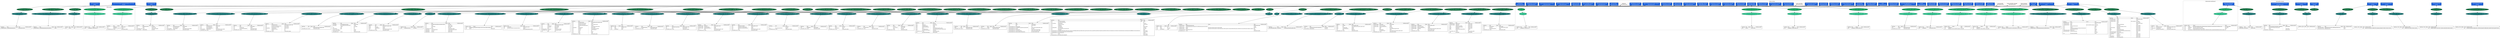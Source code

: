 digraph  {
	subgraph cluster_s1 {
		label="kube-public";style="rounded,dashed";
		n3[color="#01080a",fillcolor="#17b87e",fontcolor="white",fontname="Poppins 100 normal",label="kubeadm:bootstrap-signer-clusterinfo",penwidth="1.0",shape="oval",style="filled"];
		n7[color="#01080a",fillcolor="#17b87e",fontcolor="white",fontname="Poppins 100 normal",label="system:controller:bootstrap-signer",penwidth="1.0",shape="oval",style="filled"];
		n2[color="#01080a",fillcolor="#00994c",fontcolor="white",fontname="Poppins 100 normal",label="kubeadm:bootstrap-signer-clusterinfo",penwidth="1.0",shape="oval",style="filled"];
		n6[color="#01080a",fillcolor="#00994c",fontcolor="white",fontname="Poppins 100 normal",label="system:controller:bootstrap-signer",penwidth="1.0",shape="oval",style="filled"];
		n4[fillcolor="#DCDCDC",fontsize="10",label=<	
		<table border="0" align="left">
		  <tr>
			<td align="left" border="1" sides="b">ApiGroup</td>
			<td align="left" border="1" sides="b">Kind</td>
			<td align="left" border="1" sides="b">Names</td>
			<td align="left" border="1" sides="b">Verbs</td>
			<td align="left" border="1" sides="b">NonResourceURI</td>
		  </tr>
		  
	  <tr>
		<td align="left">core</td>
		<td align="left">configmaps</td>
		<td align="left">cluster-info</td>
		<td align="left">get</td>
		<td align="left"></td>
	  </tr>

		</table>
>,penwidth="1.0",shape="note"];
		n8[fillcolor="#DCDCDC",fontsize="10",label=<	
		<table border="0" align="left">
		  <tr>
			<td align="left" border="1" sides="b">ApiGroup</td>
			<td align="left" border="1" sides="b">Kind</td>
			<td align="left" border="1" sides="b">Names</td>
			<td align="left" border="1" sides="b">Verbs</td>
			<td align="left" border="1" sides="b">NonResourceURI</td>
		  </tr>
		  
	  <tr>
		<td align="left">core</td>
		<td align="left">configmaps</td>
		<td align="left">*</td>
		<td align="left">get,list,watch</td>
		<td align="left"></td>
	  </tr>

	  <tr>
		<td align="left">core</td>
		<td align="left">configmaps</td>
		<td align="left">cluster-info</td>
		<td align="left">update</td>
		<td align="left"></td>
	  </tr>

	  <tr>
		<td align="left">events.k8s.io,core</td>
		<td align="left">events</td>
		<td align="left">*</td>
		<td align="left">create,patch,update</td>
		<td align="left"></td>
	  </tr>

		</table>
>,penwidth="1.0",shape="note"];
		n3->n4;
		n7->n8;
		n2->n3;
		n6->n7;
		
	}
	subgraph cluster_s9 {
		label="kube-system";style="rounded,dashed";
		n175[color="#01040a",fillcolor="#1b60db",fontcolor="white",fontname="Poppins 100 normal",label="attachdetach-controller\n(ServiceAccount)",margin="0.22,0.11",penwidth="1.0",shape="box",style="filled"];
		n10[color="#01040a",fillcolor="#1b60db",fontcolor="white",fontname="Poppins 100 normal",label="bootstrap-signer\n(ServiceAccount)",margin="0.22,0.11",penwidth="1.0",shape="box",style="filled"];
		n86[color="#01040a",fillcolor="#1b60db",fontcolor="white",fontname="Poppins 100 normal",label="calico-kube-controllers\n(ServiceAccount)",margin="0.22,0.11",penwidth="1.0",shape="box",style="filled"];
		n54[color="#01040a",fillcolor="#1b60db",fontcolor="white",fontname="Poppins 100 normal",label="canal\n(ServiceAccount)",margin="0.22,0.11",penwidth="1.0",shape="box",style="filled"];
		n66[color="#01040a",fillcolor="#1b60db",fontcolor="white",fontname="Poppins 100 normal",label="certificate-controller\n(ServiceAccount)",margin="0.22,0.11",penwidth="1.0",shape="box",style="filled"];
		n23[color="#e33a1f",fillcolor="#1b60db",fontcolor="#030303",fontname="Poppins 100 normal",label="cloud-provider\n(ServiceAccount)",margin="0.22,0.11",penwidth="2.0",shape="box",style="dotted"];
		n197[color="#01040a",fillcolor="#1b60db",fontcolor="white",fontname="Poppins 100 normal",label="clusterrole-aggregation-controller\n(ServiceAccount)",margin="0.22,0.11",penwidth="1.0",shape="box",style="filled"];
		n78[color="#01040a",fillcolor="#1b60db",fontcolor="white",fontname="Poppins 100 normal",label="coredns\n(ServiceAccount)",margin="0.22,0.11",penwidth="1.0",shape="box",style="filled"];
		n58[color="#01040a",fillcolor="#1b60db",fontcolor="white",fontname="Poppins 100 normal",label="cronjob-controller\n(ServiceAccount)",margin="0.22,0.11",penwidth="1.0",shape="box",style="filled"];
		n241[color="#01040a",fillcolor="#1b60db",fontcolor="white",fontname="Poppins 100 normal",label="daemon-set-controller\n(ServiceAccount)",margin="0.22,0.11",penwidth="1.0",shape="box",style="filled"];
		n108[color="#01040a",fillcolor="#1b60db",fontcolor="white",fontname="Poppins 100 normal",label="deployment-controller\n(ServiceAccount)",margin="0.22,0.11",penwidth="1.0",shape="box",style="filled"];
		n257[color="#01040a",fillcolor="#1b60db",fontcolor="white",fontname="Poppins 100 normal",label="disruption-controller\n(ServiceAccount)",margin="0.22,0.11",penwidth="1.0",shape="box",style="filled"];
		n218[color="#01040a",fillcolor="#1b60db",fontcolor="white",fontname="Poppins 100 normal",label="endpoint-controller\n(ServiceAccount)",margin="0.22,0.11",penwidth="1.0",shape="box",style="filled"];
		n70[color="#01040a",fillcolor="#1b60db",fontcolor="white",fontname="Poppins 100 normal",label="endpointslice-controller\n(ServiceAccount)",margin="0.22,0.11",penwidth="1.0",shape="box",style="filled"];
		n222[color="#01040a",fillcolor="#1b60db",fontcolor="white",fontname="Poppins 100 normal",label="endpointslicemirroring-controller\n(ServiceAccount)",margin="0.22,0.11",penwidth="1.0",shape="box",style="filled"];
		n125[color="#01040a",fillcolor="#1b60db",fontcolor="white",fontname="Poppins 100 normal",label="ephemeral-volume-controller\n(ServiceAccount)",margin="0.22,0.11",penwidth="1.0",shape="box",style="filled"];
		n112[color="#01040a",fillcolor="#1b60db",fontcolor="white",fontname="Poppins 100 normal",label="expand-controller\n(ServiceAccount)",margin="0.22,0.11",penwidth="1.0",shape="box",style="filled"];
		n201[color="#01040a",fillcolor="#1b60db",fontcolor="white",fontname="Poppins 100 normal",label="generic-garbage-collector\n(ServiceAccount)",margin="0.22,0.11",penwidth="1.0",shape="box",style="filled"];
		n129[color="#01040a",fillcolor="#1b60db",fontcolor="white",fontname="Poppins 100 normal",label="horizontal-pod-autoscaler\n(ServiceAccount)",margin="0.22,0.11",penwidth="1.0",shape="box",style="filled"];
		n93[color="#01040a",fillcolor="#1b60db",fontcolor="white",fontname="Poppins 100 normal",label="job-controller\n(ServiceAccount)",margin="0.22,0.11",penwidth="1.0",shape="box",style="filled"];
		n27[color="#e33a1f",fillcolor="#1b60db",fontcolor="#030303",fontname="Poppins 100 normal",label="kube-controller-manager\n(ServiceAccount)",margin="0.22,0.11",penwidth="2.0",shape="box",style="dotted"];
		n233[color="#e33a1f",fillcolor="#1b60db",fontcolor="#030303",fontname="Poppins 100 normal",label="kube-dns\n(ServiceAccount)",margin="0.22,0.11",penwidth="2.0",shape="box",style="dotted"];
		n207[color="#01040a",fillcolor="#1b60db",fontcolor="white",fontname="Poppins 100 normal",label="kube-proxy\n(ServiceAccount)",margin="0.22,0.11",penwidth="1.0",shape="box",style="filled"];
		n19[color="#e33a1f",fillcolor="#1b60db",fontcolor="#030303",fontname="Poppins 100 normal",label="kube-scheduler\n(ServiceAccount)",margin="0.22,0.11",penwidth="2.0",shape="box",style="dotted"];
		n159[color="#01040a",fillcolor="#1b60db",fontcolor="white",fontname="Poppins 100 normal",label="legacy-service-account-token-cleaner\n(ServiceAccount)",margin="0.22,0.11",penwidth="1.0",shape="box",style="filled"];
		n74[color="#01040a",fillcolor="#1b60db",fontcolor="white",fontname="Poppins 100 normal",label="namespace-controller\n(ServiceAccount)",margin="0.22,0.11",penwidth="1.0",shape="box",style="filled"];
		n163[color="#01040a",fillcolor="#1b60db",fontcolor="white",fontname="Poppins 100 normal",label="node-controller\n(ServiceAccount)",margin="0.22,0.11",penwidth="1.0",shape="box",style="filled"];
		n179[color="#01040a",fillcolor="#1b60db",fontcolor="white",fontname="Poppins 100 normal",label="persistent-volume-binder\n(ServiceAccount)",margin="0.22,0.11",penwidth="1.0",shape="box",style="filled"];
		n82[color="#01040a",fillcolor="#1b60db",fontcolor="white",fontname="Poppins 100 normal",label="pod-garbage-collector\n(ServiceAccount)",margin="0.22,0.11",penwidth="1.0",shape="box",style="filled"];
		n97[color="#01040a",fillcolor="#1b60db",fontcolor="white",fontname="Poppins 100 normal",label="pv-protection-controller\n(ServiceAccount)",margin="0.22,0.11",penwidth="1.0",shape="box",style="filled"];
		n133[color="#01040a",fillcolor="#1b60db",fontcolor="white",fontname="Poppins 100 normal",label="pvc-protection-controller\n(ServiceAccount)",margin="0.22,0.11",penwidth="1.0",shape="box",style="filled"];
		n245[color="#01040a",fillcolor="#1b60db",fontcolor="white",fontname="Poppins 100 normal",label="replicaset-controller\n(ServiceAccount)",margin="0.22,0.11",penwidth="1.0",shape="box",style="filled"];
		n183[color="#01040a",fillcolor="#1b60db",fontcolor="white",fontname="Poppins 100 normal",label="replication-controller\n(ServiceAccount)",margin="0.22,0.11",penwidth="1.0",shape="box",style="filled"];
		n147[color="#01040a",fillcolor="#1b60db",fontcolor="white",fontname="Poppins 100 normal",label="resourcequota-controller\n(ServiceAccount)",margin="0.22,0.11",penwidth="1.0",shape="box",style="filled"];
		n151[color="#01040a",fillcolor="#1b60db",fontcolor="white",fontname="Poppins 100 normal",label="root-ca-cert-publisher\n(ServiceAccount)",margin="0.22,0.11",penwidth="1.0",shape="box",style="filled"];
		n155[color="#e33a1f",fillcolor="#1b60db",fontcolor="#030303",fontname="Poppins 100 normal",label="route-controller\n(ServiceAccount)",margin="0.22,0.11",penwidth="2.0",shape="box",style="dotted"];
		n249[color="#01040a",fillcolor="#1b60db",fontcolor="white",fontname="Poppins 100 normal",label="service-account-controller\n(ServiceAccount)",margin="0.22,0.11",penwidth="1.0",shape="box",style="filled"];
		n226[color="#01040a",fillcolor="#1b60db",fontcolor="white",fontname="Poppins 100 normal",label="service-controller\n(ServiceAccount)",margin="0.22,0.11",penwidth="1.0",shape="box",style="filled"];
		n140[color="#01040a",fillcolor="#1b60db",fontcolor="white",fontname="Poppins 100 normal",label="statefulset-controller\n(ServiceAccount)",margin="0.22,0.11",penwidth="1.0",shape="box",style="filled"];
		n34[color="#01040a",fillcolor="#1b60db",fontcolor="white",fontname="Poppins 100 normal",label="token-cleaner\n(ServiceAccount)",margin="0.22,0.11",penwidth="1.0",shape="box",style="filled"];
		n253[color="#01040a",fillcolor="#1b60db",fontcolor="white",fontname="Poppins 100 normal",label="ttl-after-finished-controller\n(ServiceAccount)",margin="0.22,0.11",penwidth="1.0",shape="box",style="filled"];
		n205[color="#01040a",fillcolor="#1b60db",fontcolor="white",fontname="Poppins 100 normal",label="ttl-controller\n(ServiceAccount)",margin="0.22,0.11",penwidth="1.0",shape="box",style="filled"];
		n12[color="#01080a",fillcolor="#17b87e",fontcolor="white",fontname="Poppins 100 normal",label="extension-apiserver-authentication-reader",penwidth="1.0",shape="oval",style="filled"];
		n36[color="#01080a",fillcolor="#17b87e",fontcolor="white",fontname="Poppins 100 normal",label="kube-proxy",penwidth="1.0",shape="oval",style="filled"];
		n40[color="#01080a",fillcolor="#17b87e",fontcolor="white",fontname="Poppins 100 normal",label="kubeadm:kubelet-config",penwidth="1.0",shape="oval",style="filled"];
		n44[color="#01080a",fillcolor="#17b87e",fontcolor="white",fontname="Poppins 100 normal",label="kubeadm:nodes-kubeadm-config",penwidth="1.0",shape="oval",style="filled"];
		n25[color="#01080a",fillcolor="#17b87e",fontcolor="white",fontname="Poppins 100 normal",label="system::leader-locking-kube-controller-manager",penwidth="1.0",shape="oval",style="filled"];
		n17[color="#01080a",fillcolor="#17b87e",fontcolor="white",fontname="Poppins 100 normal",label="system::leader-locking-kube-scheduler",penwidth="1.0",shape="oval",style="filled"];
		n29[color="#01080a",fillcolor="#17b87e",fontcolor="white",fontname="Poppins 100 normal",label="system:controller:bootstrap-signer",penwidth="1.0",shape="oval",style="filled"];
		n21[color="#01080a",fillcolor="#17b87e",fontcolor="white",fontname="Poppins 100 normal",label="system:controller:cloud-provider",penwidth="1.0",shape="oval",style="filled"];
		n32[color="#01080a",fillcolor="#17b87e",fontcolor="white",fontname="Poppins 100 normal",label="system:controller:token-cleaner",penwidth="1.0",shape="oval",style="filled"];
		n35[color="#01080a",fillcolor="#00994c",fontcolor="white",fontname="Poppins 100 normal",label="kube-proxy",penwidth="1.0",shape="oval",style="filled"];
		n39[color="#01080a",fillcolor="#00994c",fontcolor="white",fontname="Poppins 100 normal",label="kubeadm:kubelet-config",penwidth="1.0",shape="oval",style="filled"];
		n43[color="#01080a",fillcolor="#00994c",fontcolor="white",fontname="Poppins 100 normal",label="kubeadm:nodes-kubeadm-config",penwidth="1.0",shape="oval",style="filled"];
		n11[color="#01080a",fillcolor="#00994c",fontcolor="white",fontname="Poppins 100 normal",label="system::extension-apiserver-authentication-reader",penwidth="1.0",shape="oval",style="filled"];
		n24[color="#01080a",fillcolor="#00994c",fontcolor="white",fontname="Poppins 100 normal",label="system::leader-locking-kube-controller-manager",penwidth="1.0",shape="oval",style="filled"];
		n16[color="#01080a",fillcolor="#00994c",fontcolor="white",fontname="Poppins 100 normal",label="system::leader-locking-kube-scheduler",penwidth="1.0",shape="oval",style="filled"];
		n28[color="#01080a",fillcolor="#00994c",fontcolor="white",fontname="Poppins 100 normal",label="system:controller:bootstrap-signer",penwidth="1.0",shape="oval",style="filled"];
		n20[color="#01080a",fillcolor="#00994c",fontcolor="white",fontname="Poppins 100 normal",label="system:controller:cloud-provider",penwidth="1.0",shape="oval",style="filled"];
		n31[color="#01080a",fillcolor="#00994c",fontcolor="white",fontname="Poppins 100 normal",label="system:controller:token-cleaner",penwidth="1.0",shape="oval",style="filled"];
		n13[fillcolor="#DCDCDC",fontsize="10",label=<	
		<table border="0" align="left">
		  <tr>
			<td align="left" border="1" sides="b">ApiGroup</td>
			<td align="left" border="1" sides="b">Kind</td>
			<td align="left" border="1" sides="b">Names</td>
			<td align="left" border="1" sides="b">Verbs</td>
			<td align="left" border="1" sides="b">NonResourceURI</td>
		  </tr>
		  
	  <tr>
		<td align="left">core</td>
		<td align="left">configmaps</td>
		<td align="left">extension-apiserver-authentication</td>
		<td align="left">get,list,watch</td>
		<td align="left"></td>
	  </tr>

		</table>
>,penwidth="1.0",shape="note"];
		n37[fillcolor="#DCDCDC",fontsize="10",label=<	
		<table border="0" align="left">
		  <tr>
			<td align="left" border="1" sides="b">ApiGroup</td>
			<td align="left" border="1" sides="b">Kind</td>
			<td align="left" border="1" sides="b">Names</td>
			<td align="left" border="1" sides="b">Verbs</td>
			<td align="left" border="1" sides="b">NonResourceURI</td>
		  </tr>
		  
	  <tr>
		<td align="left">core</td>
		<td align="left">configmaps</td>
		<td align="left">kube-proxy</td>
		<td align="left">get</td>
		<td align="left"></td>
	  </tr>

		</table>
>,penwidth="1.0",shape="note"];
		n41[fillcolor="#DCDCDC",fontsize="10",label=<	
		<table border="0" align="left">
		  <tr>
			<td align="left" border="1" sides="b">ApiGroup</td>
			<td align="left" border="1" sides="b">Kind</td>
			<td align="left" border="1" sides="b">Names</td>
			<td align="left" border="1" sides="b">Verbs</td>
			<td align="left" border="1" sides="b">NonResourceURI</td>
		  </tr>
		  
	  <tr>
		<td align="left">core</td>
		<td align="left">configmaps</td>
		<td align="left">kubelet-config</td>
		<td align="left">get</td>
		<td align="left"></td>
	  </tr>

		</table>
>,penwidth="1.0",shape="note"];
		n45[fillcolor="#DCDCDC",fontsize="10",label=<	
		<table border="0" align="left">
		  <tr>
			<td align="left" border="1" sides="b">ApiGroup</td>
			<td align="left" border="1" sides="b">Kind</td>
			<td align="left" border="1" sides="b">Names</td>
			<td align="left" border="1" sides="b">Verbs</td>
			<td align="left" border="1" sides="b">NonResourceURI</td>
		  </tr>
		  
	  <tr>
		<td align="left">core</td>
		<td align="left">configmaps</td>
		<td align="left">kubeadm-config</td>
		<td align="left">get</td>
		<td align="left"></td>
	  </tr>

		</table>
>,penwidth="1.0",shape="note"];
		n26[fillcolor="#DCDCDC",fontsize="10",label=<	
		<table border="0" align="left">
		  <tr>
			<td align="left" border="1" sides="b">ApiGroup</td>
			<td align="left" border="1" sides="b">Kind</td>
			<td align="left" border="1" sides="b">Names</td>
			<td align="left" border="1" sides="b">Verbs</td>
			<td align="left" border="1" sides="b">NonResourceURI</td>
		  </tr>
		  
	  <tr>
		<td align="left">core</td>
		<td align="left">configmaps</td>
		<td align="left">*</td>
		<td align="left">watch</td>
		<td align="left"></td>
	  </tr>

	  <tr>
		<td align="left">core</td>
		<td align="left">configmaps</td>
		<td align="left">kube-controller-manager</td>
		<td align="left">get,update</td>
		<td align="left"></td>
	  </tr>

		</table>
>,penwidth="1.0",shape="note"];
		n18[fillcolor="#DCDCDC",fontsize="10",label=<	
		<table border="0" align="left">
		  <tr>
			<td align="left" border="1" sides="b">ApiGroup</td>
			<td align="left" border="1" sides="b">Kind</td>
			<td align="left" border="1" sides="b">Names</td>
			<td align="left" border="1" sides="b">Verbs</td>
			<td align="left" border="1" sides="b">NonResourceURI</td>
		  </tr>
		  
	  <tr>
		<td align="left">core</td>
		<td align="left">configmaps</td>
		<td align="left">*</td>
		<td align="left">watch</td>
		<td align="left"></td>
	  </tr>

	  <tr>
		<td align="left">core</td>
		<td align="left">configmaps</td>
		<td align="left">kube-scheduler</td>
		<td align="left">get,update</td>
		<td align="left"></td>
	  </tr>

		</table>
>,penwidth="1.0",shape="note"];
		n30[fillcolor="#DCDCDC",fontsize="10",label=<	
		<table border="0" align="left">
		  <tr>
			<td align="left" border="1" sides="b">ApiGroup</td>
			<td align="left" border="1" sides="b">Kind</td>
			<td align="left" border="1" sides="b">Names</td>
			<td align="left" border="1" sides="b">Verbs</td>
			<td align="left" border="1" sides="b">NonResourceURI</td>
		  </tr>
		  
	  <tr>
		<td align="left">core</td>
		<td align="left">secrets</td>
		<td align="left">*</td>
		<td align="left">get,list,watch</td>
		<td align="left"></td>
	  </tr>

		</table>
>,penwidth="1.0",shape="note"];
		n22[fillcolor="#DCDCDC",fontsize="10",label=<	
		<table border="0" align="left">
		  <tr>
			<td align="left" border="1" sides="b">ApiGroup</td>
			<td align="left" border="1" sides="b">Kind</td>
			<td align="left" border="1" sides="b">Names</td>
			<td align="left" border="1" sides="b">Verbs</td>
			<td align="left" border="1" sides="b">NonResourceURI</td>
		  </tr>
		  
	  <tr>
		<td align="left">core</td>
		<td align="left">configmaps</td>
		<td align="left">*</td>
		<td align="left">create,get,list,watch</td>
		<td align="left"></td>
	  </tr>

		</table>
>,penwidth="1.0",shape="note"];
		n33[fillcolor="#DCDCDC",fontsize="10",label=<	
		<table border="0" align="left">
		  <tr>
			<td align="left" border="1" sides="b">ApiGroup</td>
			<td align="left" border="1" sides="b">Kind</td>
			<td align="left" border="1" sides="b">Names</td>
			<td align="left" border="1" sides="b">Verbs</td>
			<td align="left" border="1" sides="b">NonResourceURI</td>
		  </tr>
		  
	  <tr>
		<td align="left">core</td>
		<td align="left">secrets</td>
		<td align="left">*</td>
		<td align="left">delete,get,list,watch</td>
		<td align="left"></td>
	  </tr>

	  <tr>
		<td align="left">events.k8s.io,core</td>
		<td align="left">events</td>
		<td align="left">*</td>
		<td align="left">create,patch,update</td>
		<td align="left"></td>
	  </tr>

		</table>
>,penwidth="1.0",shape="note"];
		n10->n28[dir="back"];
		n23->n20[dir="back"];
		n27->n24[dir="back"];
		n19->n16[dir="back"];
		n34->n31[dir="back"];
		n12->n13;
		n36->n37;
		n40->n41;
		n44->n45;
		n25->n26;
		n17->n18;
		n29->n30;
		n21->n22;
		n32->n33;
		n35->n36;
		n39->n40;
		n43->n44;
		n11->n12;
		n24->n25;
		n16->n17;
		n28->n29;
		n20->n21;
		n31->n32;
		
	}
	subgraph cluster_s46 {
		label="kubernetes-dashboard";style="rounded,dashed";
		n50[color="#01040a",fillcolor="#1b60db",fontcolor="white",fontname="Poppins 100 normal",label="kubernetes-dashboard\n(ServiceAccount)",margin="0.22,0.11",penwidth="1.0",shape="box",style="filled"];
		n48[color="#01080a",fillcolor="#17b87e",fontcolor="white",fontname="Poppins 100 normal",label="kubernetes-dashboard",penwidth="1.0",shape="oval",style="filled"];
		n47[color="#01080a",fillcolor="#00994c",fontcolor="white",fontname="Poppins 100 normal",label="kubernetes-dashboard",penwidth="1.0",shape="oval",style="filled"];
		n49[fillcolor="#DCDCDC",fontsize="10",label=<	
		<table border="0" align="left">
		  <tr>
			<td align="left" border="1" sides="b">ApiGroup</td>
			<td align="left" border="1" sides="b">Kind</td>
			<td align="left" border="1" sides="b">Names</td>
			<td align="left" border="1" sides="b">Verbs</td>
			<td align="left" border="1" sides="b">NonResourceURI</td>
		  </tr>
		  
	  <tr>
		<td align="left">core</td>
		<td align="left">secrets</td>
		<td align="left">kubernetes-dashboard-key-holder,kubernetes-dashboard-certs,kubernetes-dashboard-csrf</td>
		<td align="left">get,update,delete</td>
		<td align="left"></td>
	  </tr>

	  <tr>
		<td align="left">core</td>
		<td align="left">configmaps</td>
		<td align="left">kubernetes-dashboard-settings</td>
		<td align="left">get,update</td>
		<td align="left"></td>
	  </tr>

	  <tr>
		<td align="left">core</td>
		<td align="left">services</td>
		<td align="left">heapster,dashboard-metrics-scraper</td>
		<td align="left">proxy</td>
		<td align="left"></td>
	  </tr>

	  <tr>
		<td align="left">core</td>
		<td align="left">services/proxy</td>
		<td align="left">heapster,http:heapster:,https:heapster:,dashboard-metrics-scraper,http:dashboard-metrics-scraper</td>
		<td align="left">get</td>
		<td align="left"></td>
	  </tr>

		</table>
>,penwidth="1.0",shape="note"];
		n50->n47[dir="back"];
		n48->n49;
		n47->n48;
		
	}
	subgraph cluster_s120 {
		label="local-path-storage";style="rounded,dashed";
		n121[color="#01040a",fillcolor="#1b60db",fontcolor="white",fontname="Poppins 100 normal",label="local-path-provisioner-service-account\n(ServiceAccount)",margin="0.22,0.11",penwidth="1.0",shape="box",style="filled"];
		
	}
	fontname="Poppins 100 normal";fontsize="12.00";newrank="true";
	n165[color="#01040a",fillcolor="#1b60db",fontcolor="white",fontname="Poppins 100 normal",label="kubeadm:cluster-admins\n(Group)",margin="0.22,0.11",penwidth="1.0",shape="box",style="filled"];
	n62[color="#01040a",fillcolor="#1b60db",fontcolor="white",fontname="Poppins 100 normal",label="system:authenticated\n(Group)",margin="0.22,0.11",penwidth="1.0",shape="box",style="filled"];
	n38[color="#01040a",fillcolor="#1b60db",fontcolor="white",fontname="Poppins 100 normal",label="system:bootstrappers:kubeadm:default-node-token\n(Group)",margin="0.22,0.11",penwidth="1.0",shape="box",style="filled"];
	n116[color="#01040a",fillcolor="#1b60db",fontcolor="white",fontname="Poppins 100 normal",label="system:masters\n(Group)",margin="0.22,0.11",penwidth="1.0",shape="box",style="filled"];
	n101[color="#01040a",fillcolor="#1b60db",fontcolor="white",fontname="Poppins 100 normal",label="system:monitoring\n(Group)",margin="0.22,0.11",penwidth="1.0",shape="box",style="filled"];
	n42[color="#01040a",fillcolor="#1b60db",fontcolor="white",fontname="Poppins 100 normal",label="system:nodes\n(Group)",margin="0.22,0.11",penwidth="1.0",shape="box",style="filled"];
	n237[color="#01040a",fillcolor="#1b60db",fontcolor="white",fontname="Poppins 100 normal",label="system:serviceaccounts\n(Group)",margin="0.22,0.11",penwidth="1.0",shape="box",style="filled"];
	n214[color="#01040a",fillcolor="#1b60db",fontcolor="white",fontname="Poppins 100 normal",label="system:unauthenticated\n(Group)",margin="0.22,0.11",penwidth="1.0",shape="box",style="filled"];
	n5[color="#01040a",fillcolor="#1b60db",fontcolor="white",fontname="Poppins 100 normal",label="system:anonymous\n(User)",margin="0.22,0.11",penwidth="1.0",shape="box",style="filled"];
	n14[color="#01040a",fillcolor="#1b60db",fontcolor="white",fontname="Poppins 100 normal",label="system:kube-controller-manager\n(User)",margin="0.22,0.11",penwidth="1.0",shape="box",style="filled"];
	n190[color="#01040a",fillcolor="#1b60db",fontcolor="white",fontname="Poppins 100 normal",label="system:kube-proxy\n(User)",margin="0.22,0.11",penwidth="1.0",shape="box",style="filled"];
	n15[color="#01040a",fillcolor="#1b60db",fontcolor="white",fontname="Poppins 100 normal",label="system:kube-scheduler\n(User)",margin="0.22,0.11",penwidth="1.0",shape="box",style="filled"];
	n84[color="#01080a",fillcolor="#006666",fontcolor="#f4f4f4",fontname="Poppins 100 normal",label="calico-kube-controllers",penwidth="1.0",shape="oval",style="filled"];
	n185[color="#01080a",fillcolor="#006666",fontcolor="#f4f4f4",fontname="Poppins 100 normal",label="calico-node",penwidth="1.0",shape="oval",style="filled"];
	n114[color="#01080a",fillcolor="#006666",fontcolor="#f4f4f4",fontname="Poppins 100 normal",label="cluster-admin",penwidth="1.0",shape="oval",style="filled"];
	n52[color="#01080a",fillcolor="#006666",fontcolor="#f4f4f4",fontname="Poppins 100 normal",label="flannel",penwidth="1.0",shape="oval",style="filled"];
	n135[color="#01080a",fillcolor="#006666",fontcolor="#f4f4f4",fontname="Poppins 100 normal",label="kubeadm:get-nodes",penwidth="1.0",shape="oval",style="filled"];
	n103[color="#01080a",fillcolor="#006666",fontcolor="#f4f4f4",fontname="Poppins 100 normal",label="kubernetes-dashboard",penwidth="1.0",shape="oval",style="filled"];
	n118[color="#01080a",fillcolor="#006666",fontcolor="#f4f4f4",fontname="Poppins 100 normal",label="local-path-provisioner-role",penwidth="1.0",shape="oval",style="filled"];
	n192[color="#01080a",fillcolor="#006666",fontcolor="#f4f4f4",fontname="Poppins 100 normal",label="system:basic-user",penwidth="1.0",shape="oval",style="filled"];
	n167[color="#01080a",fillcolor="#006666",fontcolor="#f4f4f4",fontname="Poppins 100 normal",label="system:certificates.k8s.io:certificatesigningrequests:nodeclient",penwidth="1.0",shape="oval",style="filled"];
	n170[color="#01080a",fillcolor="#006666",fontcolor="#f4f4f4",fontname="Poppins 100 normal",label="system:certificates.k8s.io:certificatesigningrequests:selfnodeclient",penwidth="1.0",shape="oval",style="filled"];
	n173[color="#01080a",fillcolor="#006666",fontcolor="#f4f4f4",fontname="Poppins 100 normal",label="system:controller:attachdetach-controller",penwidth="1.0",shape="oval",style="filled"];
	n64[color="#01080a",fillcolor="#006666",fontcolor="#f4f4f4",fontname="Poppins 100 normal",label="system:controller:certificate-controller",penwidth="1.0",shape="oval",style="filled"];
	n195[color="#01080a",fillcolor="#006666",fontcolor="#f4f4f4",fontname="Poppins 100 normal",label="system:controller:clusterrole-aggregation-controller",penwidth="1.0",shape="oval",style="filled"];
	n56[color="#01080a",fillcolor="#006666",fontcolor="#f4f4f4",fontname="Poppins 100 normal",label="system:controller:cronjob-controller",penwidth="1.0",shape="oval",style="filled"];
	n239[color="#01080a",fillcolor="#006666",fontcolor="#f4f4f4",fontname="Poppins 100 normal",label="system:controller:daemon-set-controller",penwidth="1.0",shape="oval",style="filled"];
	n106[color="#01080a",fillcolor="#006666",fontcolor="#f4f4f4",fontname="Poppins 100 normal",label="system:controller:deployment-controller",penwidth="1.0",shape="oval",style="filled"];
	n255[color="#01080a",fillcolor="#006666",fontcolor="#f4f4f4",fontname="Poppins 100 normal",label="system:controller:disruption-controller",penwidth="1.0",shape="oval",style="filled"];
	n216[color="#01080a",fillcolor="#006666",fontcolor="#f4f4f4",fontname="Poppins 100 normal",label="system:controller:endpoint-controller",penwidth="1.0",shape="oval",style="filled"];
	n68[color="#01080a",fillcolor="#006666",fontcolor="#f4f4f4",fontname="Poppins 100 normal",label="system:controller:endpointslice-controller",penwidth="1.0",shape="oval",style="filled"];
	n220[color="#01080a",fillcolor="#006666",fontcolor="#f4f4f4",fontname="Poppins 100 normal",label="system:controller:endpointslicemirroring-controller",penwidth="1.0",shape="oval",style="filled"];
	n123[color="#01080a",fillcolor="#006666",fontcolor="#f4f4f4",fontname="Poppins 100 normal",label="system:controller:ephemeral-volume-controller",penwidth="1.0",shape="oval",style="filled"];
	n110[color="#01080a",fillcolor="#006666",fontcolor="#f4f4f4",fontname="Poppins 100 normal",label="system:controller:expand-controller",penwidth="1.0",shape="oval",style="filled"];
	n199[color="#01080a",fillcolor="#006666",fontcolor="#f4f4f4",fontname="Poppins 100 normal",label="system:controller:generic-garbage-collector",penwidth="1.0",shape="oval",style="filled"];
	n127[color="#01080a",fillcolor="#006666",fontcolor="#f4f4f4",fontname="Poppins 100 normal",label="system:controller:horizontal-pod-autoscaler",penwidth="1.0",shape="oval",style="filled"];
	n91[color="#01080a",fillcolor="#006666",fontcolor="#f4f4f4",fontname="Poppins 100 normal",label="system:controller:job-controller",penwidth="1.0",shape="oval",style="filled"];
	n157[color="#01080a",fillcolor="#006666",fontcolor="#f4f4f4",fontname="Poppins 100 normal",label="system:controller:legacy-service-account-token-cleaner",penwidth="1.0",shape="oval",style="filled"];
	n72[color="#01080a",fillcolor="#006666",fontcolor="#f4f4f4",fontname="Poppins 100 normal",label="system:controller:namespace-controller",penwidth="1.0",shape="oval",style="filled"];
	n161[color="#01080a",fillcolor="#006666",fontcolor="#f4f4f4",fontname="Poppins 100 normal",label="system:controller:node-controller",penwidth="1.0",shape="oval",style="filled"];
	n177[color="#01080a",fillcolor="#006666",fontcolor="#f4f4f4",fontname="Poppins 100 normal",label="system:controller:persistent-volume-binder",penwidth="1.0",shape="oval",style="filled"];
	n80[color="#01080a",fillcolor="#006666",fontcolor="#f4f4f4",fontname="Poppins 100 normal",label="system:controller:pod-garbage-collector",penwidth="1.0",shape="oval",style="filled"];
	n95[color="#01080a",fillcolor="#006666",fontcolor="#f4f4f4",fontname="Poppins 100 normal",label="system:controller:pv-protection-controller",penwidth="1.0",shape="oval",style="filled"];
	n131[color="#01080a",fillcolor="#006666",fontcolor="#f4f4f4",fontname="Poppins 100 normal",label="system:controller:pvc-protection-controller",penwidth="1.0",shape="oval",style="filled"];
	n243[color="#01080a",fillcolor="#006666",fontcolor="#f4f4f4",fontname="Poppins 100 normal",label="system:controller:replicaset-controller",penwidth="1.0",shape="oval",style="filled"];
	n181[color="#01080a",fillcolor="#006666",fontcolor="#f4f4f4",fontname="Poppins 100 normal",label="system:controller:replication-controller",penwidth="1.0",shape="oval",style="filled"];
	n145[color="#01080a",fillcolor="#006666",fontcolor="#f4f4f4",fontname="Poppins 100 normal",label="system:controller:resourcequota-controller",penwidth="1.0",shape="oval",style="filled"];
	n149[color="#01080a",fillcolor="#006666",fontcolor="#f4f4f4",fontname="Poppins 100 normal",label="system:controller:root-ca-cert-publisher",penwidth="1.0",shape="oval",style="filled"];
	n153[color="#01080a",fillcolor="#006666",fontcolor="#f4f4f4",fontname="Poppins 100 normal",label="system:controller:route-controller",penwidth="1.0",shape="oval",style="filled"];
	n247[color="#01080a",fillcolor="#006666",fontcolor="#f4f4f4",fontname="Poppins 100 normal",label="system:controller:service-account-controller",penwidth="1.0",shape="oval",style="filled"];
	n224[color="#01080a",fillcolor="#006666",fontcolor="#f4f4f4",fontname="Poppins 100 normal",label="system:controller:service-controller",penwidth="1.0",shape="oval",style="filled"];
	n138[color="#01080a",fillcolor="#006666",fontcolor="#f4f4f4",fontname="Poppins 100 normal",label="system:controller:statefulset-controller",penwidth="1.0",shape="oval",style="filled"];
	n251[color="#01080a",fillcolor="#006666",fontcolor="#f4f4f4",fontname="Poppins 100 normal",label="system:controller:ttl-after-finished-controller",penwidth="1.0",shape="oval",style="filled"];
	n203[color="#01080a",fillcolor="#006666",fontcolor="#f4f4f4",fontname="Poppins 100 normal",label="system:controller:ttl-controller",penwidth="1.0",shape="oval",style="filled"];
	n76[color="#01080a",fillcolor="#006666",fontcolor="#f4f4f4",fontname="Poppins 100 normal",label="system:coredns",penwidth="1.0",shape="oval",style="filled"];
	n60[color="#01080a",fillcolor="#006666",fontcolor="#f4f4f4",fontname="Poppins 100 normal",label="system:discovery",penwidth="1.0",shape="oval",style="filled"];
	n228[color="#01080a",fillcolor="#006666",fontcolor="#f4f4f4",fontname="Poppins 100 normal",label="system:kube-controller-manager",penwidth="1.0",shape="oval",style="filled"];
	n231[color="#01080a",fillcolor="#006666",fontcolor="#f4f4f4",fontname="Poppins 100 normal",label="system:kube-dns",penwidth="1.0",shape="oval",style="filled"];
	n209[color="#01080a",fillcolor="#006666",fontcolor="#f4f4f4",fontname="Poppins 100 normal",label="system:kube-scheduler",penwidth="1.0",shape="oval",style="filled"];
	n99[color="#01080a",fillcolor="#006666",fontcolor="#f4f4f4",fontname="Poppins 100 normal",label="system:monitoring",penwidth="1.0",shape="oval",style="filled"];
	n88[color="#01080a",fillcolor="#006666",fontcolor="#f4f4f4",fontname="Poppins 100 normal",label="system:node-bootstrapper",penwidth="1.0",shape="oval",style="filled"];
	n188[color="#01080a",fillcolor="#006666",fontcolor="#f4f4f4",fontname="Poppins 100 normal",label="system:node-proxier",penwidth="1.0",shape="oval",style="filled"];
	n212[color="#01080a",fillcolor="#006666",fontcolor="#f4f4f4",fontname="Poppins 100 normal",label="system:public-info-viewer",penwidth="1.0",shape="oval",style="filled"];
	n235[color="#01080a",fillcolor="#006666",fontcolor="#f4f4f4",fontname="Poppins 100 normal",label="system:service-account-issuer-discovery",penwidth="1.0",shape="oval",style="filled"];
	n142[color="#01080a",fillcolor="#006666",fontcolor="#f4f4f4",fontname="Poppins 100 normal",label="system:volume-scheduler",penwidth="1.0",shape="oval",style="filled"];
	n83[color="#01080a",fillcolor="#006633",fontcolor="#f4f4f4",fontname="Poppins 100 normal",label="calico-kube-controllers",penwidth="1.0",shape="oval",style="filled"];
	n184[color="#01080a",fillcolor="#006633",fontcolor="#f4f4f4",fontname="Poppins 100 normal",label="canal-calico",penwidth="1.0",shape="oval",style="filled"];
	n51[color="#01080a",fillcolor="#006633",fontcolor="#f4f4f4",fontname="Poppins 100 normal",label="canal-flannel",penwidth="1.0",shape="oval",style="filled"];
	n113[color="#01080a",fillcolor="#006633",fontcolor="#f4f4f4",fontname="Poppins 100 normal",label="cluster-admin",penwidth="1.0",shape="oval",style="filled"];
	n164[color="#01080a",fillcolor="#006633",fontcolor="#f4f4f4",fontname="Poppins 100 normal",label="kubeadm:cluster-admins",penwidth="1.0",shape="oval",style="filled"];
	n134[color="#01080a",fillcolor="#006633",fontcolor="#f4f4f4",fontname="Poppins 100 normal",label="kubeadm:get-nodes",penwidth="1.0",shape="oval",style="filled"];
	n87[color="#01080a",fillcolor="#006633",fontcolor="#f4f4f4",fontname="Poppins 100 normal",label="kubeadm:kubelet-bootstrap",penwidth="1.0",shape="oval",style="filled"];
	n166[color="#01080a",fillcolor="#006633",fontcolor="#f4f4f4",fontname="Poppins 100 normal",label="kubeadm:node-autoapprove-bootstrap",penwidth="1.0",shape="oval",style="filled"];
	n169[color="#01080a",fillcolor="#006633",fontcolor="#f4f4f4",fontname="Poppins 100 normal",label="kubeadm:node-autoapprove-certificate-rotation",penwidth="1.0",shape="oval",style="filled"];
	n206[color="#01080a",fillcolor="#006633",fontcolor="#f4f4f4",fontname="Poppins 100 normal",label="kubeadm:node-proxier",penwidth="1.0",shape="oval",style="filled"];
	n102[color="#01080a",fillcolor="#006633",fontcolor="#f4f4f4",fontname="Poppins 100 normal",label="kubernetes-dashboard",penwidth="1.0",shape="oval",style="filled"];
	n117[color="#01080a",fillcolor="#006633",fontcolor="#f4f4f4",fontname="Poppins 100 normal",label="local-path-provisioner-bind",penwidth="1.0",shape="oval",style="filled"];
	n191[color="#01080a",fillcolor="#006633",fontcolor="#f4f4f4",fontname="Poppins 100 normal",label="system:basic-user",penwidth="1.0",shape="oval",style="filled"];
	n172[color="#01080a",fillcolor="#006633",fontcolor="#f4f4f4",fontname="Poppins 100 normal",label="system:controller:attachdetach-controller",penwidth="1.0",shape="oval",style="filled"];
	n63[color="#01080a",fillcolor="#006633",fontcolor="#f4f4f4",fontname="Poppins 100 normal",label="system:controller:certificate-controller",penwidth="1.0",shape="oval",style="filled"];
	n194[color="#01080a",fillcolor="#006633",fontcolor="#f4f4f4",fontname="Poppins 100 normal",label="system:controller:clusterrole-aggregation-controller",penwidth="1.0",shape="oval",style="filled"];
	n55[color="#01080a",fillcolor="#006633",fontcolor="#f4f4f4",fontname="Poppins 100 normal",label="system:controller:cronjob-controller",penwidth="1.0",shape="oval",style="filled"];
	n238[color="#01080a",fillcolor="#006633",fontcolor="#f4f4f4",fontname="Poppins 100 normal",label="system:controller:daemon-set-controller",penwidth="1.0",shape="oval",style="filled"];
	n105[color="#01080a",fillcolor="#006633",fontcolor="#f4f4f4",fontname="Poppins 100 normal",label="system:controller:deployment-controller",penwidth="1.0",shape="oval",style="filled"];
	n254[color="#01080a",fillcolor="#006633",fontcolor="#f4f4f4",fontname="Poppins 100 normal",label="system:controller:disruption-controller",penwidth="1.0",shape="oval",style="filled"];
	n215[color="#01080a",fillcolor="#006633",fontcolor="#f4f4f4",fontname="Poppins 100 normal",label="system:controller:endpoint-controller",penwidth="1.0",shape="oval",style="filled"];
	n67[color="#01080a",fillcolor="#006633",fontcolor="#f4f4f4",fontname="Poppins 100 normal",label="system:controller:endpointslice-controller",penwidth="1.0",shape="oval",style="filled"];
	n219[color="#01080a",fillcolor="#006633",fontcolor="#f4f4f4",fontname="Poppins 100 normal",label="system:controller:endpointslicemirroring-controller",penwidth="1.0",shape="oval",style="filled"];
	n122[color="#01080a",fillcolor="#006633",fontcolor="#f4f4f4",fontname="Poppins 100 normal",label="system:controller:ephemeral-volume-controller",penwidth="1.0",shape="oval",style="filled"];
	n109[color="#01080a",fillcolor="#006633",fontcolor="#f4f4f4",fontname="Poppins 100 normal",label="system:controller:expand-controller",penwidth="1.0",shape="oval",style="filled"];
	n198[color="#01080a",fillcolor="#006633",fontcolor="#f4f4f4",fontname="Poppins 100 normal",label="system:controller:generic-garbage-collector",penwidth="1.0",shape="oval",style="filled"];
	n126[color="#01080a",fillcolor="#006633",fontcolor="#f4f4f4",fontname="Poppins 100 normal",label="system:controller:horizontal-pod-autoscaler",penwidth="1.0",shape="oval",style="filled"];
	n90[color="#01080a",fillcolor="#006633",fontcolor="#f4f4f4",fontname="Poppins 100 normal",label="system:controller:job-controller",penwidth="1.0",shape="oval",style="filled"];
	n156[color="#01080a",fillcolor="#006633",fontcolor="#f4f4f4",fontname="Poppins 100 normal",label="system:controller:legacy-service-account-token-cleaner",penwidth="1.0",shape="oval",style="filled"];
	n71[color="#01080a",fillcolor="#006633",fontcolor="#f4f4f4",fontname="Poppins 100 normal",label="system:controller:namespace-controller",penwidth="1.0",shape="oval",style="filled"];
	n160[color="#01080a",fillcolor="#006633",fontcolor="#f4f4f4",fontname="Poppins 100 normal",label="system:controller:node-controller",penwidth="1.0",shape="oval",style="filled"];
	n176[color="#01080a",fillcolor="#006633",fontcolor="#f4f4f4",fontname="Poppins 100 normal",label="system:controller:persistent-volume-binder",penwidth="1.0",shape="oval",style="filled"];
	n79[color="#01080a",fillcolor="#006633",fontcolor="#f4f4f4",fontname="Poppins 100 normal",label="system:controller:pod-garbage-collector",penwidth="1.0",shape="oval",style="filled"];
	n94[color="#01080a",fillcolor="#006633",fontcolor="#f4f4f4",fontname="Poppins 100 normal",label="system:controller:pv-protection-controller",penwidth="1.0",shape="oval",style="filled"];
	n130[color="#01080a",fillcolor="#006633",fontcolor="#f4f4f4",fontname="Poppins 100 normal",label="system:controller:pvc-protection-controller",penwidth="1.0",shape="oval",style="filled"];
	n242[color="#01080a",fillcolor="#006633",fontcolor="#f4f4f4",fontname="Poppins 100 normal",label="system:controller:replicaset-controller",penwidth="1.0",shape="oval",style="filled"];
	n180[color="#01080a",fillcolor="#006633",fontcolor="#f4f4f4",fontname="Poppins 100 normal",label="system:controller:replication-controller",penwidth="1.0",shape="oval",style="filled"];
	n144[color="#01080a",fillcolor="#006633",fontcolor="#f4f4f4",fontname="Poppins 100 normal",label="system:controller:resourcequota-controller",penwidth="1.0",shape="oval",style="filled"];
	n148[color="#01080a",fillcolor="#006633",fontcolor="#f4f4f4",fontname="Poppins 100 normal",label="system:controller:root-ca-cert-publisher",penwidth="1.0",shape="oval",style="filled"];
	n152[color="#01080a",fillcolor="#006633",fontcolor="#f4f4f4",fontname="Poppins 100 normal",label="system:controller:route-controller",penwidth="1.0",shape="oval",style="filled"];
	n246[color="#01080a",fillcolor="#006633",fontcolor="#f4f4f4",fontname="Poppins 100 normal",label="system:controller:service-account-controller",penwidth="1.0",shape="oval",style="filled"];
	n223[color="#01080a",fillcolor="#006633",fontcolor="#f4f4f4",fontname="Poppins 100 normal",label="system:controller:service-controller",penwidth="1.0",shape="oval",style="filled"];
	n137[color="#01080a",fillcolor="#006633",fontcolor="#f4f4f4",fontname="Poppins 100 normal",label="system:controller:statefulset-controller",penwidth="1.0",shape="oval",style="filled"];
	n250[color="#01080a",fillcolor="#006633",fontcolor="#f4f4f4",fontname="Poppins 100 normal",label="system:controller:ttl-after-finished-controller",penwidth="1.0",shape="oval",style="filled"];
	n202[color="#01080a",fillcolor="#006633",fontcolor="#f4f4f4",fontname="Poppins 100 normal",label="system:controller:ttl-controller",penwidth="1.0",shape="oval",style="filled"];
	n75[color="#01080a",fillcolor="#006633",fontcolor="#f4f4f4",fontname="Poppins 100 normal",label="system:coredns",penwidth="1.0",shape="oval",style="filled"];
	n59[color="#01080a",fillcolor="#006633",fontcolor="#f4f4f4",fontname="Poppins 100 normal",label="system:discovery",penwidth="1.0",shape="oval",style="filled"];
	n227[color="#01080a",fillcolor="#006633",fontcolor="#f4f4f4",fontname="Poppins 100 normal",label="system:kube-controller-manager",penwidth="1.0",shape="oval",style="filled"];
	n230[color="#01080a",fillcolor="#006633",fontcolor="#f4f4f4",fontname="Poppins 100 normal",label="system:kube-dns",penwidth="1.0",shape="oval",style="filled"];
	n208[color="#01080a",fillcolor="#006633",fontcolor="#f4f4f4",fontname="Poppins 100 normal",label="system:kube-scheduler",penwidth="1.0",shape="oval",style="filled"];
	n98[color="#01080a",fillcolor="#006633",fontcolor="#f4f4f4",fontname="Poppins 100 normal",label="system:monitoring",penwidth="1.0",shape="oval",style="filled"];
	n187[color="#01080a",fillcolor="#006633",fontcolor="#f4f4f4",fontname="Poppins 100 normal",label="system:node-proxier",penwidth="1.0",shape="oval",style="filled"];
	n211[color="#01080a",fillcolor="#006633",fontcolor="#f4f4f4",fontname="Poppins 100 normal",label="system:public-info-viewer",penwidth="1.0",shape="oval",style="filled"];
	n234[color="#01080a",fillcolor="#006633",fontcolor="#f4f4f4",fontname="Poppins 100 normal",label="system:service-account-issuer-discovery",penwidth="1.0",shape="oval",style="filled"];
	n141[color="#01080a",fillcolor="#006633",fontcolor="#f4f4f4",fontname="Poppins 100 normal",label="system:volume-scheduler",penwidth="1.0",shape="oval",style="filled"];
	n85[fillcolor="#DCDCDC",fontsize="10",label=<	
		<table border="0" align="left">
		  <tr>
			<td align="left" border="1" sides="b">ApiGroup</td>
			<td align="left" border="1" sides="b">Kind</td>
			<td align="left" border="1" sides="b">Names</td>
			<td align="left" border="1" sides="b">Verbs</td>
			<td align="left" border="1" sides="b">NonResourceURI</td>
		  </tr>
		  
	  <tr>
		<td align="left">core</td>
		<td align="left">nodes</td>
		<td align="left">*</td>
		<td align="left">watch,list,get</td>
		<td align="left"></td>
	  </tr>

	  <tr>
		<td align="left">core</td>
		<td align="left">pods</td>
		<td align="left">*</td>
		<td align="left">get,list,watch</td>
		<td align="left"></td>
	  </tr>

	  <tr>
		<td align="left">crd.projectcalico.org</td>
		<td align="left">ipreservations</td>
		<td align="left">*</td>
		<td align="left">list</td>
		<td align="left"></td>
	  </tr>

	  <tr>
		<td align="left">crd.projectcalico.org</td>
		<td align="left">blockaffinities,ipamblocks,ipamhandles</td>
		<td align="left">*</td>
		<td align="left">get,list,create,update,delete,watch</td>
		<td align="left"></td>
	  </tr>

	  <tr>
		<td align="left">crd.projectcalico.org</td>
		<td align="left">ippools</td>
		<td align="left">*</td>
		<td align="left">list,watch</td>
		<td align="left"></td>
	  </tr>

	  <tr>
		<td align="left">crd.projectcalico.org</td>
		<td align="left">hostendpoints</td>
		<td align="left">*</td>
		<td align="left">get,list,create,update,delete</td>
		<td align="left"></td>
	  </tr>

	  <tr>
		<td align="left">crd.projectcalico.org</td>
		<td align="left">clusterinformations</td>
		<td align="left">*</td>
		<td align="left">get,list,create,update,watch</td>
		<td align="left"></td>
	  </tr>

	  <tr>
		<td align="left">crd.projectcalico.org</td>
		<td align="left">kubecontrollersconfigurations</td>
		<td align="left">*</td>
		<td align="left">get,create,update,watch</td>
		<td align="left"></td>
	  </tr>

		</table>
>,penwidth="1.0",shape="note"];
	n186[fillcolor="#DCDCDC",fontsize="10",label=<	
		<table border="0" align="left">
		  <tr>
			<td align="left" border="1" sides="b">ApiGroup</td>
			<td align="left" border="1" sides="b">Kind</td>
			<td align="left" border="1" sides="b">Names</td>
			<td align="left" border="1" sides="b">Verbs</td>
			<td align="left" border="1" sides="b">NonResourceURI</td>
		  </tr>
		  
	  <tr>
		<td align="left">core</td>
		<td align="left">serviceaccounts/token</td>
		<td align="left">canal</td>
		<td align="left">create</td>
		<td align="left"></td>
	  </tr>

	  <tr>
		<td align="left">core</td>
		<td align="left">pods,nodes,namespaces</td>
		<td align="left">*</td>
		<td align="left">get</td>
		<td align="left"></td>
	  </tr>

	  <tr>
		<td align="left">discovery.k8s.io</td>
		<td align="left">endpointslices</td>
		<td align="left">*</td>
		<td align="left">watch,list</td>
		<td align="left"></td>
	  </tr>

	  <tr>
		<td align="left">core</td>
		<td align="left">endpoints,services</td>
		<td align="left">*</td>
		<td align="left">watch,list,get</td>
		<td align="left"></td>
	  </tr>

	  <tr>
		<td align="left">core</td>
		<td align="left">configmaps</td>
		<td align="left">*</td>
		<td align="left">get</td>
		<td align="left"></td>
	  </tr>

	  <tr>
		<td align="left">core</td>
		<td align="left">nodes/status</td>
		<td align="left">*</td>
		<td align="left">patch,update</td>
		<td align="left"></td>
	  </tr>

	  <tr>
		<td align="left">networking.k8s.io</td>
		<td align="left">networkpolicies</td>
		<td align="left">*</td>
		<td align="left">watch,list</td>
		<td align="left"></td>
	  </tr>

	  <tr>
		<td align="left">core</td>
		<td align="left">pods,namespaces,serviceaccounts</td>
		<td align="left">*</td>
		<td align="left">list,watch</td>
		<td align="left"></td>
	  </tr>

	  <tr>
		<td align="left">core</td>
		<td align="left">pods/status</td>
		<td align="left">*</td>
		<td align="left">patch</td>
		<td align="left"></td>
	  </tr>

	  <tr>
		<td align="left">crd.projectcalico.org</td>
		<td align="left">globalfelixconfigs,felixconfigurations,bgppeers,globalbgpconfigs,bgpconfigurations,ippools,ipreservations,ipamblocks,globalnetworkpolicies,globalnetworksets,networkpolicies,networksets,clusterinformations,hostendpoints,blockaffinities,caliconodestatuses</td>
		<td align="left">*</td>
		<td align="left">get,list,watch</td>
		<td align="left"></td>
	  </tr>

	  <tr>
		<td align="left">crd.projectcalico.org</td>
		<td align="left">ippools,felixconfigurations,clusterinformations</td>
		<td align="left">*</td>
		<td align="left">create,update</td>
		<td align="left"></td>
	  </tr>

	  <tr>
		<td align="left">crd.projectcalico.org</td>
		<td align="left">caliconodestatuses</td>
		<td align="left">*</td>
		<td align="left">update</td>
		<td align="left"></td>
	  </tr>

	  <tr>
		<td align="left">core</td>
		<td align="left">nodes</td>
		<td align="left">*</td>
		<td align="left">get,list,watch</td>
		<td align="left"></td>
	  </tr>

	  <tr>
		<td align="left">crd.projectcalico.org</td>
		<td align="left">bgpconfigurations,bgppeers</td>
		<td align="left">*</td>
		<td align="left">create,update</td>
		<td align="left"></td>
	  </tr>

		</table>
>,penwidth="1.0",shape="note"];
	n115[fillcolor="#DCDCDC",fontsize="10",label=<	
		<table border="0" align="left">
		  <tr>
			<td align="left" border="1" sides="b">ApiGroup</td>
			<td align="left" border="1" sides="b">Kind</td>
			<td align="left" border="1" sides="b">Names</td>
			<td align="left" border="1" sides="b">Verbs</td>
			<td align="left" border="1" sides="b">NonResourceURI</td>
		  </tr>
		  
	  <tr>
		<td align="left">*</td>
		<td align="left">*</td>
		<td align="left">*</td>
		<td align="left">*</td>
		<td align="left"></td>
	  </tr>

	  <tr>
		<td align="left"></td>
		<td align="left"></td>
		<td align="left">*</td>
		<td align="left">*</td>
		<td align="left">*</td>
	  </tr>

		</table>
>,penwidth="1.0",shape="note"];
	n53[fillcolor="#DCDCDC",fontsize="10",label=<	
		<table border="0" align="left">
		  <tr>
			<td align="left" border="1" sides="b">ApiGroup</td>
			<td align="left" border="1" sides="b">Kind</td>
			<td align="left" border="1" sides="b">Names</td>
			<td align="left" border="1" sides="b">Verbs</td>
			<td align="left" border="1" sides="b">NonResourceURI</td>
		  </tr>
		  
	  <tr>
		<td align="left">core</td>
		<td align="left">pods</td>
		<td align="left">*</td>
		<td align="left">get</td>
		<td align="left"></td>
	  </tr>

	  <tr>
		<td align="left">core</td>
		<td align="left">nodes</td>
		<td align="left">*</td>
		<td align="left">list,watch</td>
		<td align="left"></td>
	  </tr>

	  <tr>
		<td align="left">core</td>
		<td align="left">nodes/status</td>
		<td align="left">*</td>
		<td align="left">patch</td>
		<td align="left"></td>
	  </tr>

		</table>
>,penwidth="1.0",shape="note"];
	n136[fillcolor="#DCDCDC",fontsize="10",label=<	
		<table border="0" align="left">
		  <tr>
			<td align="left" border="1" sides="b">ApiGroup</td>
			<td align="left" border="1" sides="b">Kind</td>
			<td align="left" border="1" sides="b">Names</td>
			<td align="left" border="1" sides="b">Verbs</td>
			<td align="left" border="1" sides="b">NonResourceURI</td>
		  </tr>
		  
	  <tr>
		<td align="left">core</td>
		<td align="left">nodes</td>
		<td align="left">*</td>
		<td align="left">get</td>
		<td align="left"></td>
	  </tr>

		</table>
>,penwidth="1.0",shape="note"];
	n104[fillcolor="#DCDCDC",fontsize="10",label=<	
		<table border="0" align="left">
		  <tr>
			<td align="left" border="1" sides="b">ApiGroup</td>
			<td align="left" border="1" sides="b">Kind</td>
			<td align="left" border="1" sides="b">Names</td>
			<td align="left" border="1" sides="b">Verbs</td>
			<td align="left" border="1" sides="b">NonResourceURI</td>
		  </tr>
		  
	  <tr>
		<td align="left">metrics.k8s.io</td>
		<td align="left">pods,nodes</td>
		<td align="left">*</td>
		<td align="left">get,list,watch</td>
		<td align="left"></td>
	  </tr>

		</table>
>,penwidth="1.0",shape="note"];
	n119[fillcolor="#DCDCDC",fontsize="10",label=<	
		<table border="0" align="left">
		  <tr>
			<td align="left" border="1" sides="b">ApiGroup</td>
			<td align="left" border="1" sides="b">Kind</td>
			<td align="left" border="1" sides="b">Names</td>
			<td align="left" border="1" sides="b">Verbs</td>
			<td align="left" border="1" sides="b">NonResourceURI</td>
		  </tr>
		  
	  <tr>
		<td align="left">core</td>
		<td align="left">nodes,persistentvolumeclaims,configmaps</td>
		<td align="left">*</td>
		<td align="left">get,list,watch</td>
		<td align="left"></td>
	  </tr>

	  <tr>
		<td align="left">core</td>
		<td align="left">endpoints,persistentvolumes,pods</td>
		<td align="left">*</td>
		<td align="left">*</td>
		<td align="left"></td>
	  </tr>

	  <tr>
		<td align="left">core</td>
		<td align="left">events</td>
		<td align="left">*</td>
		<td align="left">create,patch</td>
		<td align="left"></td>
	  </tr>

	  <tr>
		<td align="left">storage.k8s.io</td>
		<td align="left">storageclasses</td>
		<td align="left">*</td>
		<td align="left">get,list,watch</td>
		<td align="left"></td>
	  </tr>

		</table>
>,penwidth="1.0",shape="note"];
	n193[fillcolor="#DCDCDC",fontsize="10",label=<	
		<table border="0" align="left">
		  <tr>
			<td align="left" border="1" sides="b">ApiGroup</td>
			<td align="left" border="1" sides="b">Kind</td>
			<td align="left" border="1" sides="b">Names</td>
			<td align="left" border="1" sides="b">Verbs</td>
			<td align="left" border="1" sides="b">NonResourceURI</td>
		  </tr>
		  
	  <tr>
		<td align="left">authorization.k8s.io</td>
		<td align="left">selfsubjectaccessreviews,selfsubjectrulesreviews</td>
		<td align="left">*</td>
		<td align="left">create</td>
		<td align="left"></td>
	  </tr>

	  <tr>
		<td align="left">authentication.k8s.io</td>
		<td align="left">selfsubjectreviews</td>
		<td align="left">*</td>
		<td align="left">create</td>
		<td align="left"></td>
	  </tr>

		</table>
>,penwidth="1.0",shape="note"];
	n168[fillcolor="#DCDCDC",fontsize="10",label=<	
		<table border="0" align="left">
		  <tr>
			<td align="left" border="1" sides="b">ApiGroup</td>
			<td align="left" border="1" sides="b">Kind</td>
			<td align="left" border="1" sides="b">Names</td>
			<td align="left" border="1" sides="b">Verbs</td>
			<td align="left" border="1" sides="b">NonResourceURI</td>
		  </tr>
		  
	  <tr>
		<td align="left">certificates.k8s.io</td>
		<td align="left">certificatesigningrequests/nodeclient</td>
		<td align="left">*</td>
		<td align="left">create</td>
		<td align="left"></td>
	  </tr>

		</table>
>,penwidth="1.0",shape="note"];
	n171[fillcolor="#DCDCDC",fontsize="10",label=<	
		<table border="0" align="left">
		  <tr>
			<td align="left" border="1" sides="b">ApiGroup</td>
			<td align="left" border="1" sides="b">Kind</td>
			<td align="left" border="1" sides="b">Names</td>
			<td align="left" border="1" sides="b">Verbs</td>
			<td align="left" border="1" sides="b">NonResourceURI</td>
		  </tr>
		  
	  <tr>
		<td align="left">certificates.k8s.io</td>
		<td align="left">certificatesigningrequests/selfnodeclient</td>
		<td align="left">*</td>
		<td align="left">create</td>
		<td align="left"></td>
	  </tr>

		</table>
>,penwidth="1.0",shape="note"];
	n174[fillcolor="#DCDCDC",fontsize="10",label=<	
		<table border="0" align="left">
		  <tr>
			<td align="left" border="1" sides="b">ApiGroup</td>
			<td align="left" border="1" sides="b">Kind</td>
			<td align="left" border="1" sides="b">Names</td>
			<td align="left" border="1" sides="b">Verbs</td>
			<td align="left" border="1" sides="b">NonResourceURI</td>
		  </tr>
		  
	  <tr>
		<td align="left">core</td>
		<td align="left">persistentvolumeclaims,persistentvolumes</td>
		<td align="left">*</td>
		<td align="left">list,watch</td>
		<td align="left"></td>
	  </tr>

	  <tr>
		<td align="left">core</td>
		<td align="left">nodes</td>
		<td align="left">*</td>
		<td align="left">get,list,watch</td>
		<td align="left"></td>
	  </tr>

	  <tr>
		<td align="left">core</td>
		<td align="left">nodes/status</td>
		<td align="left">*</td>
		<td align="left">patch,update</td>
		<td align="left"></td>
	  </tr>

	  <tr>
		<td align="left">core</td>
		<td align="left">pods</td>
		<td align="left">*</td>
		<td align="left">list,watch</td>
		<td align="left"></td>
	  </tr>

	  <tr>
		<td align="left">events.k8s.io,core</td>
		<td align="left">events</td>
		<td align="left">*</td>
		<td align="left">create,patch,update</td>
		<td align="left"></td>
	  </tr>

	  <tr>
		<td align="left">storage.k8s.io</td>
		<td align="left">volumeattachments</td>
		<td align="left">*</td>
		<td align="left">create,delete,get,list,watch</td>
		<td align="left"></td>
	  </tr>

	  <tr>
		<td align="left">storage.k8s.io</td>
		<td align="left">csidrivers</td>
		<td align="left">*</td>
		<td align="left">get,list,watch</td>
		<td align="left"></td>
	  </tr>

	  <tr>
		<td align="left">storage.k8s.io</td>
		<td align="left">csinodes</td>
		<td align="left">*</td>
		<td align="left">get,list,watch</td>
		<td align="left"></td>
	  </tr>

		</table>
>,penwidth="1.0",shape="note"];
	n65[fillcolor="#DCDCDC",fontsize="10",label=<	
		<table border="0" align="left">
		  <tr>
			<td align="left" border="1" sides="b">ApiGroup</td>
			<td align="left" border="1" sides="b">Kind</td>
			<td align="left" border="1" sides="b">Names</td>
			<td align="left" border="1" sides="b">Verbs</td>
			<td align="left" border="1" sides="b">NonResourceURI</td>
		  </tr>
		  
	  <tr>
		<td align="left">certificates.k8s.io</td>
		<td align="left">certificatesigningrequests</td>
		<td align="left">*</td>
		<td align="left">delete,get,list,watch</td>
		<td align="left"></td>
	  </tr>

	  <tr>
		<td align="left">certificates.k8s.io</td>
		<td align="left">certificatesigningrequests/approval,certificatesigningrequests/status</td>
		<td align="left">*</td>
		<td align="left">update</td>
		<td align="left"></td>
	  </tr>

	  <tr>
		<td align="left">certificates.k8s.io</td>
		<td align="left">signers</td>
		<td align="left">kubernetes.io/kube-apiserver-client-kubelet</td>
		<td align="left">approve</td>
		<td align="left"></td>
	  </tr>

	  <tr>
		<td align="left">certificates.k8s.io</td>
		<td align="left">signers</td>
		<td align="left">kubernetes.io/kube-apiserver-client,kubernetes.io/kube-apiserver-client-kubelet,kubernetes.io/kubelet-serving,kubernetes.io/legacy-unknown</td>
		<td align="left">sign</td>
		<td align="left"></td>
	  </tr>

	  <tr>
		<td align="left">authorization.k8s.io</td>
		<td align="left">subjectaccessreviews</td>
		<td align="left">*</td>
		<td align="left">create</td>
		<td align="left"></td>
	  </tr>

	  <tr>
		<td align="left">events.k8s.io,core</td>
		<td align="left">events</td>
		<td align="left">*</td>
		<td align="left">create,patch,update</td>
		<td align="left"></td>
	  </tr>

		</table>
>,penwidth="1.0",shape="note"];
	n196[fillcolor="#DCDCDC",fontsize="10",label=<	
		<table border="0" align="left">
		  <tr>
			<td align="left" border="1" sides="b">ApiGroup</td>
			<td align="left" border="1" sides="b">Kind</td>
			<td align="left" border="1" sides="b">Names</td>
			<td align="left" border="1" sides="b">Verbs</td>
			<td align="left" border="1" sides="b">NonResourceURI</td>
		  </tr>
		  
	  <tr>
		<td align="left">rbac.authorization.k8s.io</td>
		<td align="left">clusterroles</td>
		<td align="left">*</td>
		<td align="left">escalate,get,list,patch,update,watch</td>
		<td align="left"></td>
	  </tr>

		</table>
>,penwidth="1.0",shape="note"];
	n57[fillcolor="#DCDCDC",fontsize="10",label=<	
		<table border="0" align="left">
		  <tr>
			<td align="left" border="1" sides="b">ApiGroup</td>
			<td align="left" border="1" sides="b">Kind</td>
			<td align="left" border="1" sides="b">Names</td>
			<td align="left" border="1" sides="b">Verbs</td>
			<td align="left" border="1" sides="b">NonResourceURI</td>
		  </tr>
		  
	  <tr>
		<td align="left">batch</td>
		<td align="left">cronjobs</td>
		<td align="left">*</td>
		<td align="left">get,list,update,watch</td>
		<td align="left"></td>
	  </tr>

	  <tr>
		<td align="left">batch</td>
		<td align="left">jobs</td>
		<td align="left">*</td>
		<td align="left">create,delete,get,list,patch,update,watch</td>
		<td align="left"></td>
	  </tr>

	  <tr>
		<td align="left">batch</td>
		<td align="left">cronjobs/status</td>
		<td align="left">*</td>
		<td align="left">update</td>
		<td align="left"></td>
	  </tr>

	  <tr>
		<td align="left">batch</td>
		<td align="left">cronjobs/finalizers</td>
		<td align="left">*</td>
		<td align="left">update</td>
		<td align="left"></td>
	  </tr>

	  <tr>
		<td align="left">core</td>
		<td align="left">pods</td>
		<td align="left">*</td>
		<td align="left">delete,list</td>
		<td align="left"></td>
	  </tr>

	  <tr>
		<td align="left">events.k8s.io,core</td>
		<td align="left">events</td>
		<td align="left">*</td>
		<td align="left">create,patch,update</td>
		<td align="left"></td>
	  </tr>

		</table>
>,penwidth="1.0",shape="note"];
	n240[fillcolor="#DCDCDC",fontsize="10",label=<	
		<table border="0" align="left">
		  <tr>
			<td align="left" border="1" sides="b">ApiGroup</td>
			<td align="left" border="1" sides="b">Kind</td>
			<td align="left" border="1" sides="b">Names</td>
			<td align="left" border="1" sides="b">Verbs</td>
			<td align="left" border="1" sides="b">NonResourceURI</td>
		  </tr>
		  
	  <tr>
		<td align="left">extensions,apps</td>
		<td align="left">daemonsets</td>
		<td align="left">*</td>
		<td align="left">get,list,watch</td>
		<td align="left"></td>
	  </tr>

	  <tr>
		<td align="left">extensions,apps</td>
		<td align="left">daemonsets/status</td>
		<td align="left">*</td>
		<td align="left">update</td>
		<td align="left"></td>
	  </tr>

	  <tr>
		<td align="left">extensions,apps</td>
		<td align="left">daemonsets/finalizers</td>
		<td align="left">*</td>
		<td align="left">update</td>
		<td align="left"></td>
	  </tr>

	  <tr>
		<td align="left">core</td>
		<td align="left">nodes</td>
		<td align="left">*</td>
		<td align="left">list,watch</td>
		<td align="left"></td>
	  </tr>

	  <tr>
		<td align="left">core</td>
		<td align="left">pods</td>
		<td align="left">*</td>
		<td align="left">create,delete,list,patch,watch</td>
		<td align="left"></td>
	  </tr>

	  <tr>
		<td align="left">core</td>
		<td align="left">pods/binding</td>
		<td align="left">*</td>
		<td align="left">create</td>
		<td align="left"></td>
	  </tr>

	  <tr>
		<td align="left">apps</td>
		<td align="left">controllerrevisions</td>
		<td align="left">*</td>
		<td align="left">create,delete,get,list,patch,update,watch</td>
		<td align="left"></td>
	  </tr>

	  <tr>
		<td align="left">events.k8s.io,core</td>
		<td align="left">events</td>
		<td align="left">*</td>
		<td align="left">create,patch,update</td>
		<td align="left"></td>
	  </tr>

		</table>
>,penwidth="1.0",shape="note"];
	n107[fillcolor="#DCDCDC",fontsize="10",label=<	
		<table border="0" align="left">
		  <tr>
			<td align="left" border="1" sides="b">ApiGroup</td>
			<td align="left" border="1" sides="b">Kind</td>
			<td align="left" border="1" sides="b">Names</td>
			<td align="left" border="1" sides="b">Verbs</td>
			<td align="left" border="1" sides="b">NonResourceURI</td>
		  </tr>
		  
	  <tr>
		<td align="left">extensions,apps</td>
		<td align="left">deployments</td>
		<td align="left">*</td>
		<td align="left">get,list,update,watch</td>
		<td align="left"></td>
	  </tr>

	  <tr>
		<td align="left">extensions,apps</td>
		<td align="left">deployments/status</td>
		<td align="left">*</td>
		<td align="left">update</td>
		<td align="left"></td>
	  </tr>

	  <tr>
		<td align="left">extensions,apps</td>
		<td align="left">deployments/finalizers</td>
		<td align="left">*</td>
		<td align="left">update</td>
		<td align="left"></td>
	  </tr>

	  <tr>
		<td align="left">extensions,apps</td>
		<td align="left">replicasets</td>
		<td align="left">*</td>
		<td align="left">create,delete,get,list,patch,update,watch</td>
		<td align="left"></td>
	  </tr>

	  <tr>
		<td align="left">core</td>
		<td align="left">pods</td>
		<td align="left">*</td>
		<td align="left">get,list,update,watch</td>
		<td align="left"></td>
	  </tr>

	  <tr>
		<td align="left">events.k8s.io,core</td>
		<td align="left">events</td>
		<td align="left">*</td>
		<td align="left">create,patch,update</td>
		<td align="left"></td>
	  </tr>

		</table>
>,penwidth="1.0",shape="note"];
	n256[fillcolor="#DCDCDC",fontsize="10",label=<	
		<table border="0" align="left">
		  <tr>
			<td align="left" border="1" sides="b">ApiGroup</td>
			<td align="left" border="1" sides="b">Kind</td>
			<td align="left" border="1" sides="b">Names</td>
			<td align="left" border="1" sides="b">Verbs</td>
			<td align="left" border="1" sides="b">NonResourceURI</td>
		  </tr>
		  
	  <tr>
		<td align="left">extensions,apps</td>
		<td align="left">deployments</td>
		<td align="left">*</td>
		<td align="left">get,list,watch</td>
		<td align="left"></td>
	  </tr>

	  <tr>
		<td align="left">extensions,apps</td>
		<td align="left">replicasets</td>
		<td align="left">*</td>
		<td align="left">get,list,watch</td>
		<td align="left"></td>
	  </tr>

	  <tr>
		<td align="left">core</td>
		<td align="left">replicationcontrollers</td>
		<td align="left">*</td>
		<td align="left">get,list,watch</td>
		<td align="left"></td>
	  </tr>

	  <tr>
		<td align="left">policy</td>
		<td align="left">poddisruptionbudgets</td>
		<td align="left">*</td>
		<td align="left">get,list,watch</td>
		<td align="left"></td>
	  </tr>

	  <tr>
		<td align="left">apps</td>
		<td align="left">statefulsets</td>
		<td align="left">*</td>
		<td align="left">get,list,watch</td>
		<td align="left"></td>
	  </tr>

	  <tr>
		<td align="left">policy</td>
		<td align="left">poddisruptionbudgets/status</td>
		<td align="left">*</td>
		<td align="left">update</td>
		<td align="left"></td>
	  </tr>

	  <tr>
		<td align="left">*</td>
		<td align="left">*/scale</td>
		<td align="left">*</td>
		<td align="left">get</td>
		<td align="left"></td>
	  </tr>

	  <tr>
		<td align="left">events.k8s.io,core</td>
		<td align="left">events</td>
		<td align="left">*</td>
		<td align="left">create,patch,update</td>
		<td align="left"></td>
	  </tr>

	  <tr>
		<td align="left">core</td>
		<td align="left">pods/status</td>
		<td align="left">*</td>
		<td align="left">patch,update</td>
		<td align="left"></td>
	  </tr>

		</table>
>,penwidth="1.0",shape="note"];
	n217[fillcolor="#DCDCDC",fontsize="10",label=<	
		<table border="0" align="left">
		  <tr>
			<td align="left" border="1" sides="b">ApiGroup</td>
			<td align="left" border="1" sides="b">Kind</td>
			<td align="left" border="1" sides="b">Names</td>
			<td align="left" border="1" sides="b">Verbs</td>
			<td align="left" border="1" sides="b">NonResourceURI</td>
		  </tr>
		  
	  <tr>
		<td align="left">core</td>
		<td align="left">pods,services</td>
		<td align="left">*</td>
		<td align="left">get,list,watch</td>
		<td align="left"></td>
	  </tr>

	  <tr>
		<td align="left">core</td>
		<td align="left">endpoints</td>
		<td align="left">*</td>
		<td align="left">create,delete,get,list,update</td>
		<td align="left"></td>
	  </tr>

	  <tr>
		<td align="left">core</td>
		<td align="left">endpoints/restricted</td>
		<td align="left">*</td>
		<td align="left">create</td>
		<td align="left"></td>
	  </tr>

	  <tr>
		<td align="left">events.k8s.io,core</td>
		<td align="left">events</td>
		<td align="left">*</td>
		<td align="left">create,patch,update</td>
		<td align="left"></td>
	  </tr>

		</table>
>,penwidth="1.0",shape="note"];
	n69[fillcolor="#DCDCDC",fontsize="10",label=<	
		<table border="0" align="left">
		  <tr>
			<td align="left" border="1" sides="b">ApiGroup</td>
			<td align="left" border="1" sides="b">Kind</td>
			<td align="left" border="1" sides="b">Names</td>
			<td align="left" border="1" sides="b">Verbs</td>
			<td align="left" border="1" sides="b">NonResourceURI</td>
		  </tr>
		  
	  <tr>
		<td align="left">core</td>
		<td align="left">nodes,pods,services</td>
		<td align="left">*</td>
		<td align="left">get,list,watch</td>
		<td align="left"></td>
	  </tr>

	  <tr>
		<td align="left">core</td>
		<td align="left">services/finalizers</td>
		<td align="left">*</td>
		<td align="left">update</td>
		<td align="left"></td>
	  </tr>

	  <tr>
		<td align="left">discovery.k8s.io</td>
		<td align="left">endpointslices</td>
		<td align="left">*</td>
		<td align="left">create,delete,get,list,update</td>
		<td align="left"></td>
	  </tr>

	  <tr>
		<td align="left">events.k8s.io,core</td>
		<td align="left">events</td>
		<td align="left">*</td>
		<td align="left">create,patch,update</td>
		<td align="left"></td>
	  </tr>

		</table>
>,penwidth="1.0",shape="note"];
	n221[fillcolor="#DCDCDC",fontsize="10",label=<	
		<table border="0" align="left">
		  <tr>
			<td align="left" border="1" sides="b">ApiGroup</td>
			<td align="left" border="1" sides="b">Kind</td>
			<td align="left" border="1" sides="b">Names</td>
			<td align="left" border="1" sides="b">Verbs</td>
			<td align="left" border="1" sides="b">NonResourceURI</td>
		  </tr>
		  
	  <tr>
		<td align="left">core</td>
		<td align="left">endpoints,services</td>
		<td align="left">*</td>
		<td align="left">get,list,watch</td>
		<td align="left"></td>
	  </tr>

	  <tr>
		<td align="left">core</td>
		<td align="left">services/finalizers</td>
		<td align="left">*</td>
		<td align="left">update</td>
		<td align="left"></td>
	  </tr>

	  <tr>
		<td align="left">core</td>
		<td align="left">endpoints/finalizers</td>
		<td align="left">*</td>
		<td align="left">update</td>
		<td align="left"></td>
	  </tr>

	  <tr>
		<td align="left">discovery.k8s.io</td>
		<td align="left">endpointslices</td>
		<td align="left">*</td>
		<td align="left">create,delete,get,list,update</td>
		<td align="left"></td>
	  </tr>

	  <tr>
		<td align="left">events.k8s.io,core</td>
		<td align="left">events</td>
		<td align="left">*</td>
		<td align="left">create,patch,update</td>
		<td align="left"></td>
	  </tr>

		</table>
>,penwidth="1.0",shape="note"];
	n124[fillcolor="#DCDCDC",fontsize="10",label=<	
		<table border="0" align="left">
		  <tr>
			<td align="left" border="1" sides="b">ApiGroup</td>
			<td align="left" border="1" sides="b">Kind</td>
			<td align="left" border="1" sides="b">Names</td>
			<td align="left" border="1" sides="b">Verbs</td>
			<td align="left" border="1" sides="b">NonResourceURI</td>
		  </tr>
		  
	  <tr>
		<td align="left">core</td>
		<td align="left">pods</td>
		<td align="left">*</td>
		<td align="left">get,list,watch</td>
		<td align="left"></td>
	  </tr>

	  <tr>
		<td align="left">core</td>
		<td align="left">pods/finalizers</td>
		<td align="left">*</td>
		<td align="left">update</td>
		<td align="left"></td>
	  </tr>

	  <tr>
		<td align="left">core</td>
		<td align="left">persistentvolumeclaims</td>
		<td align="left">*</td>
		<td align="left">create,get,list,watch</td>
		<td align="left"></td>
	  </tr>

	  <tr>
		<td align="left">events.k8s.io,core</td>
		<td align="left">events</td>
		<td align="left">*</td>
		<td align="left">create,patch,update</td>
		<td align="left"></td>
	  </tr>

		</table>
>,penwidth="1.0",shape="note"];
	n111[fillcolor="#DCDCDC",fontsize="10",label=<	
		<table border="0" align="left">
		  <tr>
			<td align="left" border="1" sides="b">ApiGroup</td>
			<td align="left" border="1" sides="b">Kind</td>
			<td align="left" border="1" sides="b">Names</td>
			<td align="left" border="1" sides="b">Verbs</td>
			<td align="left" border="1" sides="b">NonResourceURI</td>
		  </tr>
		  
	  <tr>
		<td align="left">core</td>
		<td align="left">persistentvolumes</td>
		<td align="left">*</td>
		<td align="left">get,list,patch,update,watch</td>
		<td align="left"></td>
	  </tr>

	  <tr>
		<td align="left">core</td>
		<td align="left">persistentvolumeclaims/status</td>
		<td align="left">*</td>
		<td align="left">patch,update</td>
		<td align="left"></td>
	  </tr>

	  <tr>
		<td align="left">core</td>
		<td align="left">persistentvolumeclaims</td>
		<td align="left">*</td>
		<td align="left">get,list,watch</td>
		<td align="left"></td>
	  </tr>

	  <tr>
		<td align="left">storage.k8s.io</td>
		<td align="left">storageclasses</td>
		<td align="left">*</td>
		<td align="left">get,list,watch</td>
		<td align="left"></td>
	  </tr>

	  <tr>
		<td align="left">core</td>
		<td align="left">endpoints,services</td>
		<td align="left">*</td>
		<td align="left">get</td>
		<td align="left"></td>
	  </tr>

	  <tr>
		<td align="left">core</td>
		<td align="left">secrets</td>
		<td align="left">*</td>
		<td align="left">get</td>
		<td align="left"></td>
	  </tr>

	  <tr>
		<td align="left">events.k8s.io,core</td>
		<td align="left">events</td>
		<td align="left">*</td>
		<td align="left">create,patch,update</td>
		<td align="left"></td>
	  </tr>

		</table>
>,penwidth="1.0",shape="note"];
	n200[fillcolor="#DCDCDC",fontsize="10",label=<	
		<table border="0" align="left">
		  <tr>
			<td align="left" border="1" sides="b">ApiGroup</td>
			<td align="left" border="1" sides="b">Kind</td>
			<td align="left" border="1" sides="b">Names</td>
			<td align="left" border="1" sides="b">Verbs</td>
			<td align="left" border="1" sides="b">NonResourceURI</td>
		  </tr>
		  
	  <tr>
		<td align="left">*</td>
		<td align="left">*</td>
		<td align="left">*</td>
		<td align="left">delete,get,list,patch,update,watch</td>
		<td align="left"></td>
	  </tr>

	  <tr>
		<td align="left">events.k8s.io,core</td>
		<td align="left">events</td>
		<td align="left">*</td>
		<td align="left">create,patch,update</td>
		<td align="left"></td>
	  </tr>

		</table>
>,penwidth="1.0",shape="note"];
	n128[fillcolor="#DCDCDC",fontsize="10",label=<	
		<table border="0" align="left">
		  <tr>
			<td align="left" border="1" sides="b">ApiGroup</td>
			<td align="left" border="1" sides="b">Kind</td>
			<td align="left" border="1" sides="b">Names</td>
			<td align="left" border="1" sides="b">Verbs</td>
			<td align="left" border="1" sides="b">NonResourceURI</td>
		  </tr>
		  
	  <tr>
		<td align="left">autoscaling</td>
		<td align="left">horizontalpodautoscalers</td>
		<td align="left">*</td>
		<td align="left">get,list,watch</td>
		<td align="left"></td>
	  </tr>

	  <tr>
		<td align="left">autoscaling</td>
		<td align="left">horizontalpodautoscalers/status</td>
		<td align="left">*</td>
		<td align="left">update</td>
		<td align="left"></td>
	  </tr>

	  <tr>
		<td align="left">*</td>
		<td align="left">*/scale</td>
		<td align="left">*</td>
		<td align="left">get,update</td>
		<td align="left"></td>
	  </tr>

	  <tr>
		<td align="left">core</td>
		<td align="left">pods</td>
		<td align="left">*</td>
		<td align="left">list</td>
		<td align="left"></td>
	  </tr>

	  <tr>
		<td align="left">metrics.k8s.io</td>
		<td align="left">pods</td>
		<td align="left">*</td>
		<td align="left">list</td>
		<td align="left"></td>
	  </tr>

	  <tr>
		<td align="left">custom.metrics.k8s.io</td>
		<td align="left">*</td>
		<td align="left">*</td>
		<td align="left">get,list</td>
		<td align="left"></td>
	  </tr>

	  <tr>
		<td align="left">external.metrics.k8s.io</td>
		<td align="left">*</td>
		<td align="left">*</td>
		<td align="left">get,list</td>
		<td align="left"></td>
	  </tr>

	  <tr>
		<td align="left">events.k8s.io,core</td>
		<td align="left">events</td>
		<td align="left">*</td>
		<td align="left">create,patch,update</td>
		<td align="left"></td>
	  </tr>

		</table>
>,penwidth="1.0",shape="note"];
	n92[fillcolor="#DCDCDC",fontsize="10",label=<	
		<table border="0" align="left">
		  <tr>
			<td align="left" border="1" sides="b">ApiGroup</td>
			<td align="left" border="1" sides="b">Kind</td>
			<td align="left" border="1" sides="b">Names</td>
			<td align="left" border="1" sides="b">Verbs</td>
			<td align="left" border="1" sides="b">NonResourceURI</td>
		  </tr>
		  
	  <tr>
		<td align="left">batch</td>
		<td align="left">jobs</td>
		<td align="left">*</td>
		<td align="left">get,list,patch,update,watch</td>
		<td align="left"></td>
	  </tr>

	  <tr>
		<td align="left">batch</td>
		<td align="left">jobs/status</td>
		<td align="left">*</td>
		<td align="left">update</td>
		<td align="left"></td>
	  </tr>

	  <tr>
		<td align="left">batch</td>
		<td align="left">jobs/finalizers</td>
		<td align="left">*</td>
		<td align="left">update</td>
		<td align="left"></td>
	  </tr>

	  <tr>
		<td align="left">core</td>
		<td align="left">pods</td>
		<td align="left">*</td>
		<td align="left">create,delete,list,patch,watch</td>
		<td align="left"></td>
	  </tr>

	  <tr>
		<td align="left">events.k8s.io,core</td>
		<td align="left">events</td>
		<td align="left">*</td>
		<td align="left">create,patch,update</td>
		<td align="left"></td>
	  </tr>

		</table>
>,penwidth="1.0",shape="note"];
	n158[fillcolor="#DCDCDC",fontsize="10",label=<	
		<table border="0" align="left">
		  <tr>
			<td align="left" border="1" sides="b">ApiGroup</td>
			<td align="left" border="1" sides="b">Kind</td>
			<td align="left" border="1" sides="b">Names</td>
			<td align="left" border="1" sides="b">Verbs</td>
			<td align="left" border="1" sides="b">NonResourceURI</td>
		  </tr>
		  
	  <tr>
		<td align="left">core</td>
		<td align="left">configmaps</td>
		<td align="left">kube-apiserver-legacy-service-account-token-tracking</td>
		<td align="left">get</td>
		<td align="left"></td>
	  </tr>

	  <tr>
		<td align="left">core</td>
		<td align="left">secrets</td>
		<td align="left">*</td>
		<td align="left">delete,patch</td>
		<td align="left"></td>
	  </tr>

		</table>
>,penwidth="1.0",shape="note"];
	n73[fillcolor="#DCDCDC",fontsize="10",label=<	
		<table border="0" align="left">
		  <tr>
			<td align="left" border="1" sides="b">ApiGroup</td>
			<td align="left" border="1" sides="b">Kind</td>
			<td align="left" border="1" sides="b">Names</td>
			<td align="left" border="1" sides="b">Verbs</td>
			<td align="left" border="1" sides="b">NonResourceURI</td>
		  </tr>
		  
	  <tr>
		<td align="left">core</td>
		<td align="left">namespaces</td>
		<td align="left">*</td>
		<td align="left">delete,get,list,watch</td>
		<td align="left"></td>
	  </tr>

	  <tr>
		<td align="left">core</td>
		<td align="left">namespaces/finalize,namespaces/status</td>
		<td align="left">*</td>
		<td align="left">update</td>
		<td align="left"></td>
	  </tr>

	  <tr>
		<td align="left">*</td>
		<td align="left">*</td>
		<td align="left">*</td>
		<td align="left">delete,deletecollection,get,list</td>
		<td align="left"></td>
	  </tr>

		</table>
>,penwidth="1.0",shape="note"];
	n162[fillcolor="#DCDCDC",fontsize="10",label=<	
		<table border="0" align="left">
		  <tr>
			<td align="left" border="1" sides="b">ApiGroup</td>
			<td align="left" border="1" sides="b">Kind</td>
			<td align="left" border="1" sides="b">Names</td>
			<td align="left" border="1" sides="b">Verbs</td>
			<td align="left" border="1" sides="b">NonResourceURI</td>
		  </tr>
		  
	  <tr>
		<td align="left">core</td>
		<td align="left">nodes</td>
		<td align="left">*</td>
		<td align="left">delete,get,list,patch,update</td>
		<td align="left"></td>
	  </tr>

	  <tr>
		<td align="left">core</td>
		<td align="left">nodes/status</td>
		<td align="left">*</td>
		<td align="left">patch,update</td>
		<td align="left"></td>
	  </tr>

	  <tr>
		<td align="left">core</td>
		<td align="left">pods/status</td>
		<td align="left">*</td>
		<td align="left">patch,update</td>
		<td align="left"></td>
	  </tr>

	  <tr>
		<td align="left">core</td>
		<td align="left">pods</td>
		<td align="left">*</td>
		<td align="left">delete,list</td>
		<td align="left"></td>
	  </tr>

	  <tr>
		<td align="left">networking.k8s.io</td>
		<td align="left">clustercidrs</td>
		<td align="left">*</td>
		<td align="left">create,get,list,update</td>
		<td align="left"></td>
	  </tr>

	  <tr>
		<td align="left">events.k8s.io,core</td>
		<td align="left">events</td>
		<td align="left">*</td>
		<td align="left">create,patch,update</td>
		<td align="left"></td>
	  </tr>

	  <tr>
		<td align="left">core</td>
		<td align="left">pods</td>
		<td align="left">*</td>
		<td align="left">get</td>
		<td align="left"></td>
	  </tr>

		</table>
>,penwidth="1.0",shape="note"];
	n178[fillcolor="#DCDCDC",fontsize="10",label=<	
		<table border="0" align="left">
		  <tr>
			<td align="left" border="1" sides="b">ApiGroup</td>
			<td align="left" border="1" sides="b">Kind</td>
			<td align="left" border="1" sides="b">Names</td>
			<td align="left" border="1" sides="b">Verbs</td>
			<td align="left" border="1" sides="b">NonResourceURI</td>
		  </tr>
		  
	  <tr>
		<td align="left">core</td>
		<td align="left">persistentvolumes</td>
		<td align="left">*</td>
		<td align="left">create,delete,get,list,update,watch</td>
		<td align="left"></td>
	  </tr>

	  <tr>
		<td align="left">core</td>
		<td align="left">persistentvolumes/status</td>
		<td align="left">*</td>
		<td align="left">update</td>
		<td align="left"></td>
	  </tr>

	  <tr>
		<td align="left">core</td>
		<td align="left">persistentvolumeclaims</td>
		<td align="left">*</td>
		<td align="left">get,list,update,watch</td>
		<td align="left"></td>
	  </tr>

	  <tr>
		<td align="left">core</td>
		<td align="left">persistentvolumeclaims/status</td>
		<td align="left">*</td>
		<td align="left">update</td>
		<td align="left"></td>
	  </tr>

	  <tr>
		<td align="left">core</td>
		<td align="left">pods</td>
		<td align="left">*</td>
		<td align="left">create,delete,get,list,watch</td>
		<td align="left"></td>
	  </tr>

	  <tr>
		<td align="left">storage.k8s.io</td>
		<td align="left">storageclasses</td>
		<td align="left">*</td>
		<td align="left">get,list,watch</td>
		<td align="left"></td>
	  </tr>

	  <tr>
		<td align="left">core</td>
		<td align="left">endpoints</td>
		<td align="left">*</td>
		<td align="left">create,delete,get,update</td>
		<td align="left"></td>
	  </tr>

	  <tr>
		<td align="left">core</td>
		<td align="left">services</td>
		<td align="left">*</td>
		<td align="left">create,delete,get</td>
		<td align="left"></td>
	  </tr>

	  <tr>
		<td align="left">core</td>
		<td align="left">secrets</td>
		<td align="left">*</td>
		<td align="left">get</td>
		<td align="left"></td>
	  </tr>

	  <tr>
		<td align="left">core</td>
		<td align="left">nodes</td>
		<td align="left">*</td>
		<td align="left">get,list</td>
		<td align="left"></td>
	  </tr>

	  <tr>
		<td align="left">core</td>
		<td align="left">events</td>
		<td align="left">*</td>
		<td align="left">watch</td>
		<td align="left"></td>
	  </tr>

	  <tr>
		<td align="left">events.k8s.io,core</td>
		<td align="left">events</td>
		<td align="left">*</td>
		<td align="left">create,patch,update</td>
		<td align="left"></td>
	  </tr>

		</table>
>,penwidth="1.0",shape="note"];
	n81[fillcolor="#DCDCDC",fontsize="10",label=<	
		<table border="0" align="left">
		  <tr>
			<td align="left" border="1" sides="b">ApiGroup</td>
			<td align="left" border="1" sides="b">Kind</td>
			<td align="left" border="1" sides="b">Names</td>
			<td align="left" border="1" sides="b">Verbs</td>
			<td align="left" border="1" sides="b">NonResourceURI</td>
		  </tr>
		  
	  <tr>
		<td align="left">core</td>
		<td align="left">pods</td>
		<td align="left">*</td>
		<td align="left">delete,list,watch</td>
		<td align="left"></td>
	  </tr>

	  <tr>
		<td align="left">core</td>
		<td align="left">nodes</td>
		<td align="left">*</td>
		<td align="left">get,list</td>
		<td align="left"></td>
	  </tr>

	  <tr>
		<td align="left">core</td>
		<td align="left">pods/status</td>
		<td align="left">*</td>
		<td align="left">patch</td>
		<td align="left"></td>
	  </tr>

		</table>
>,penwidth="1.0",shape="note"];
	n96[fillcolor="#DCDCDC",fontsize="10",label=<	
		<table border="0" align="left">
		  <tr>
			<td align="left" border="1" sides="b">ApiGroup</td>
			<td align="left" border="1" sides="b">Kind</td>
			<td align="left" border="1" sides="b">Names</td>
			<td align="left" border="1" sides="b">Verbs</td>
			<td align="left" border="1" sides="b">NonResourceURI</td>
		  </tr>
		  
	  <tr>
		<td align="left">core</td>
		<td align="left">persistentvolumes</td>
		<td align="left">*</td>
		<td align="left">get,list,update,watch</td>
		<td align="left"></td>
	  </tr>

	  <tr>
		<td align="left">events.k8s.io,core</td>
		<td align="left">events</td>
		<td align="left">*</td>
		<td align="left">create,patch,update</td>
		<td align="left"></td>
	  </tr>

		</table>
>,penwidth="1.0",shape="note"];
	n132[fillcolor="#DCDCDC",fontsize="10",label=<	
		<table border="0" align="left">
		  <tr>
			<td align="left" border="1" sides="b">ApiGroup</td>
			<td align="left" border="1" sides="b">Kind</td>
			<td align="left" border="1" sides="b">Names</td>
			<td align="left" border="1" sides="b">Verbs</td>
			<td align="left" border="1" sides="b">NonResourceURI</td>
		  </tr>
		  
	  <tr>
		<td align="left">core</td>
		<td align="left">persistentvolumeclaims</td>
		<td align="left">*</td>
		<td align="left">get,list,update,watch</td>
		<td align="left"></td>
	  </tr>

	  <tr>
		<td align="left">core</td>
		<td align="left">pods</td>
		<td align="left">*</td>
		<td align="left">get,list,watch</td>
		<td align="left"></td>
	  </tr>

	  <tr>
		<td align="left">events.k8s.io,core</td>
		<td align="left">events</td>
		<td align="left">*</td>
		<td align="left">create,patch,update</td>
		<td align="left"></td>
	  </tr>

		</table>
>,penwidth="1.0",shape="note"];
	n244[fillcolor="#DCDCDC",fontsize="10",label=<	
		<table border="0" align="left">
		  <tr>
			<td align="left" border="1" sides="b">ApiGroup</td>
			<td align="left" border="1" sides="b">Kind</td>
			<td align="left" border="1" sides="b">Names</td>
			<td align="left" border="1" sides="b">Verbs</td>
			<td align="left" border="1" sides="b">NonResourceURI</td>
		  </tr>
		  
	  <tr>
		<td align="left">extensions,apps</td>
		<td align="left">replicasets</td>
		<td align="left">*</td>
		<td align="left">get,list,update,watch</td>
		<td align="left"></td>
	  </tr>

	  <tr>
		<td align="left">extensions,apps</td>
		<td align="left">replicasets/status</td>
		<td align="left">*</td>
		<td align="left">update</td>
		<td align="left"></td>
	  </tr>

	  <tr>
		<td align="left">extensions,apps</td>
		<td align="left">replicasets/finalizers</td>
		<td align="left">*</td>
		<td align="left">update</td>
		<td align="left"></td>
	  </tr>

	  <tr>
		<td align="left">core</td>
		<td align="left">pods</td>
		<td align="left">*</td>
		<td align="left">create,delete,list,patch,watch</td>
		<td align="left"></td>
	  </tr>

	  <tr>
		<td align="left">events.k8s.io,core</td>
		<td align="left">events</td>
		<td align="left">*</td>
		<td align="left">create,patch,update</td>
		<td align="left"></td>
	  </tr>

		</table>
>,penwidth="1.0",shape="note"];
	n182[fillcolor="#DCDCDC",fontsize="10",label=<	
		<table border="0" align="left">
		  <tr>
			<td align="left" border="1" sides="b">ApiGroup</td>
			<td align="left" border="1" sides="b">Kind</td>
			<td align="left" border="1" sides="b">Names</td>
			<td align="left" border="1" sides="b">Verbs</td>
			<td align="left" border="1" sides="b">NonResourceURI</td>
		  </tr>
		  
	  <tr>
		<td align="left">core</td>
		<td align="left">replicationcontrollers</td>
		<td align="left">*</td>
		<td align="left">get,list,update,watch</td>
		<td align="left"></td>
	  </tr>

	  <tr>
		<td align="left">core</td>
		<td align="left">replicationcontrollers/status</td>
		<td align="left">*</td>
		<td align="left">update</td>
		<td align="left"></td>
	  </tr>

	  <tr>
		<td align="left">core</td>
		<td align="left">replicationcontrollers/finalizers</td>
		<td align="left">*</td>
		<td align="left">update</td>
		<td align="left"></td>
	  </tr>

	  <tr>
		<td align="left">core</td>
		<td align="left">pods</td>
		<td align="left">*</td>
		<td align="left">create,delete,list,patch,watch</td>
		<td align="left"></td>
	  </tr>

	  <tr>
		<td align="left">events.k8s.io,core</td>
		<td align="left">events</td>
		<td align="left">*</td>
		<td align="left">create,patch,update</td>
		<td align="left"></td>
	  </tr>

		</table>
>,penwidth="1.0",shape="note"];
	n146[fillcolor="#DCDCDC",fontsize="10",label=<	
		<table border="0" align="left">
		  <tr>
			<td align="left" border="1" sides="b">ApiGroup</td>
			<td align="left" border="1" sides="b">Kind</td>
			<td align="left" border="1" sides="b">Names</td>
			<td align="left" border="1" sides="b">Verbs</td>
			<td align="left" border="1" sides="b">NonResourceURI</td>
		  </tr>
		  
	  <tr>
		<td align="left">*</td>
		<td align="left">*</td>
		<td align="left">*</td>
		<td align="left">list,watch</td>
		<td align="left"></td>
	  </tr>

	  <tr>
		<td align="left">core</td>
		<td align="left">resourcequotas/status</td>
		<td align="left">*</td>
		<td align="left">update</td>
		<td align="left"></td>
	  </tr>

	  <tr>
		<td align="left">events.k8s.io,core</td>
		<td align="left">events</td>
		<td align="left">*</td>
		<td align="left">create,patch,update</td>
		<td align="left"></td>
	  </tr>

		</table>
>,penwidth="1.0",shape="note"];
	n150[fillcolor="#DCDCDC",fontsize="10",label=<	
		<table border="0" align="left">
		  <tr>
			<td align="left" border="1" sides="b">ApiGroup</td>
			<td align="left" border="1" sides="b">Kind</td>
			<td align="left" border="1" sides="b">Names</td>
			<td align="left" border="1" sides="b">Verbs</td>
			<td align="left" border="1" sides="b">NonResourceURI</td>
		  </tr>
		  
	  <tr>
		<td align="left">core</td>
		<td align="left">configmaps</td>
		<td align="left">*</td>
		<td align="left">create,update</td>
		<td align="left"></td>
	  </tr>

	  <tr>
		<td align="left">events.k8s.io,core</td>
		<td align="left">events</td>
		<td align="left">*</td>
		<td align="left">create,patch,update</td>
		<td align="left"></td>
	  </tr>

		</table>
>,penwidth="1.0",shape="note"];
	n154[fillcolor="#DCDCDC",fontsize="10",label=<	
		<table border="0" align="left">
		  <tr>
			<td align="left" border="1" sides="b">ApiGroup</td>
			<td align="left" border="1" sides="b">Kind</td>
			<td align="left" border="1" sides="b">Names</td>
			<td align="left" border="1" sides="b">Verbs</td>
			<td align="left" border="1" sides="b">NonResourceURI</td>
		  </tr>
		  
	  <tr>
		<td align="left">core</td>
		<td align="left">nodes</td>
		<td align="left">*</td>
		<td align="left">list,watch</td>
		<td align="left"></td>
	  </tr>

	  <tr>
		<td align="left">core</td>
		<td align="left">nodes/status</td>
		<td align="left">*</td>
		<td align="left">patch</td>
		<td align="left"></td>
	  </tr>

	  <tr>
		<td align="left">events.k8s.io,core</td>
		<td align="left">events</td>
		<td align="left">*</td>
		<td align="left">create,patch,update</td>
		<td align="left"></td>
	  </tr>

		</table>
>,penwidth="1.0",shape="note"];
	n248[fillcolor="#DCDCDC",fontsize="10",label=<	
		<table border="0" align="left">
		  <tr>
			<td align="left" border="1" sides="b">ApiGroup</td>
			<td align="left" border="1" sides="b">Kind</td>
			<td align="left" border="1" sides="b">Names</td>
			<td align="left" border="1" sides="b">Verbs</td>
			<td align="left" border="1" sides="b">NonResourceURI</td>
		  </tr>
		  
	  <tr>
		<td align="left">core</td>
		<td align="left">serviceaccounts</td>
		<td align="left">*</td>
		<td align="left">create</td>
		<td align="left"></td>
	  </tr>

	  <tr>
		<td align="left">events.k8s.io,core</td>
		<td align="left">events</td>
		<td align="left">*</td>
		<td align="left">create,patch,update</td>
		<td align="left"></td>
	  </tr>

		</table>
>,penwidth="1.0",shape="note"];
	n225[fillcolor="#DCDCDC",fontsize="10",label=<	
		<table border="0" align="left">
		  <tr>
			<td align="left" border="1" sides="b">ApiGroup</td>
			<td align="left" border="1" sides="b">Kind</td>
			<td align="left" border="1" sides="b">Names</td>
			<td align="left" border="1" sides="b">Verbs</td>
			<td align="left" border="1" sides="b">NonResourceURI</td>
		  </tr>
		  
	  <tr>
		<td align="left">core</td>
		<td align="left">services</td>
		<td align="left">*</td>
		<td align="left">get,list,watch</td>
		<td align="left"></td>
	  </tr>

	  <tr>
		<td align="left">core</td>
		<td align="left">services/status</td>
		<td align="left">*</td>
		<td align="left">patch,update</td>
		<td align="left"></td>
	  </tr>

	  <tr>
		<td align="left">core</td>
		<td align="left">nodes</td>
		<td align="left">*</td>
		<td align="left">list,watch</td>
		<td align="left"></td>
	  </tr>

	  <tr>
		<td align="left">events.k8s.io,core</td>
		<td align="left">events</td>
		<td align="left">*</td>
		<td align="left">create,patch,update</td>
		<td align="left"></td>
	  </tr>

		</table>
>,penwidth="1.0",shape="note"];
	n139[fillcolor="#DCDCDC",fontsize="10",label=<	
		<table border="0" align="left">
		  <tr>
			<td align="left" border="1" sides="b">ApiGroup</td>
			<td align="left" border="1" sides="b">Kind</td>
			<td align="left" border="1" sides="b">Names</td>
			<td align="left" border="1" sides="b">Verbs</td>
			<td align="left" border="1" sides="b">NonResourceURI</td>
		  </tr>
		  
	  <tr>
		<td align="left">core</td>
		<td align="left">pods</td>
		<td align="left">*</td>
		<td align="left">list,watch</td>
		<td align="left"></td>
	  </tr>

	  <tr>
		<td align="left">apps</td>
		<td align="left">statefulsets</td>
		<td align="left">*</td>
		<td align="left">get,list,watch</td>
		<td align="left"></td>
	  </tr>

	  <tr>
		<td align="left">apps</td>
		<td align="left">statefulsets/status</td>
		<td align="left">*</td>
		<td align="left">update</td>
		<td align="left"></td>
	  </tr>

	  <tr>
		<td align="left">apps</td>
		<td align="left">statefulsets/finalizers</td>
		<td align="left">*</td>
		<td align="left">update</td>
		<td align="left"></td>
	  </tr>

	  <tr>
		<td align="left">core</td>
		<td align="left">pods</td>
		<td align="left">*</td>
		<td align="left">create,delete,get,patch,update</td>
		<td align="left"></td>
	  </tr>

	  <tr>
		<td align="left">apps</td>
		<td align="left">controllerrevisions</td>
		<td align="left">*</td>
		<td align="left">create,delete,get,list,patch,update,watch</td>
		<td align="left"></td>
	  </tr>

	  <tr>
		<td align="left">core</td>
		<td align="left">persistentvolumeclaims</td>
		<td align="left">*</td>
		<td align="left">create,get</td>
		<td align="left"></td>
	  </tr>

	  <tr>
		<td align="left">events.k8s.io,core</td>
		<td align="left">events</td>
		<td align="left">*</td>
		<td align="left">create,patch,update</td>
		<td align="left"></td>
	  </tr>

	  <tr>
		<td align="left">core</td>
		<td align="left">persistentvolumeclaims</td>
		<td align="left">*</td>
		<td align="left">delete,update</td>
		<td align="left"></td>
	  </tr>

		</table>
>,penwidth="1.0",shape="note"];
	n252[fillcolor="#DCDCDC",fontsize="10",label=<	
		<table border="0" align="left">
		  <tr>
			<td align="left" border="1" sides="b">ApiGroup</td>
			<td align="left" border="1" sides="b">Kind</td>
			<td align="left" border="1" sides="b">Names</td>
			<td align="left" border="1" sides="b">Verbs</td>
			<td align="left" border="1" sides="b">NonResourceURI</td>
		  </tr>
		  
	  <tr>
		<td align="left">batch</td>
		<td align="left">jobs</td>
		<td align="left">*</td>
		<td align="left">delete,get,list,watch</td>
		<td align="left"></td>
	  </tr>

	  <tr>
		<td align="left">events.k8s.io,core</td>
		<td align="left">events</td>
		<td align="left">*</td>
		<td align="left">create,patch,update</td>
		<td align="left"></td>
	  </tr>

		</table>
>,penwidth="1.0",shape="note"];
	n204[fillcolor="#DCDCDC",fontsize="10",label=<	
		<table border="0" align="left">
		  <tr>
			<td align="left" border="1" sides="b">ApiGroup</td>
			<td align="left" border="1" sides="b">Kind</td>
			<td align="left" border="1" sides="b">Names</td>
			<td align="left" border="1" sides="b">Verbs</td>
			<td align="left" border="1" sides="b">NonResourceURI</td>
		  </tr>
		  
	  <tr>
		<td align="left">core</td>
		<td align="left">nodes</td>
		<td align="left">*</td>
		<td align="left">list,patch,update,watch</td>
		<td align="left"></td>
	  </tr>

	  <tr>
		<td align="left">events.k8s.io,core</td>
		<td align="left">events</td>
		<td align="left">*</td>
		<td align="left">create,patch,update</td>
		<td align="left"></td>
	  </tr>

		</table>
>,penwidth="1.0",shape="note"];
	n77[fillcolor="#DCDCDC",fontsize="10",label=<	
		<table border="0" align="left">
		  <tr>
			<td align="left" border="1" sides="b">ApiGroup</td>
			<td align="left" border="1" sides="b">Kind</td>
			<td align="left" border="1" sides="b">Names</td>
			<td align="left" border="1" sides="b">Verbs</td>
			<td align="left" border="1" sides="b">NonResourceURI</td>
		  </tr>
		  
	  <tr>
		<td align="left">core</td>
		<td align="left">endpoints,services,pods,namespaces</td>
		<td align="left">*</td>
		<td align="left">list,watch</td>
		<td align="left"></td>
	  </tr>

	  <tr>
		<td align="left">discovery.k8s.io</td>
		<td align="left">endpointslices</td>
		<td align="left">*</td>
		<td align="left">list,watch</td>
		<td align="left"></td>
	  </tr>

		</table>
>,penwidth="1.0",shape="note"];
	n61[fillcolor="#DCDCDC",fontsize="10",label=<	
		<table border="0" align="left">
		  <tr>
			<td align="left" border="1" sides="b">ApiGroup</td>
			<td align="left" border="1" sides="b">Kind</td>
			<td align="left" border="1" sides="b">Names</td>
			<td align="left" border="1" sides="b">Verbs</td>
			<td align="left" border="1" sides="b">NonResourceURI</td>
		  </tr>
		  
	  <tr>
		<td align="left"></td>
		<td align="left"></td>
		<td align="left">*</td>
		<td align="left">get</td>
		<td align="left">/api,/api/*,/apis,/apis/*,/healthz,/livez,/openapi,/openapi/*,/readyz,/version,/version/</td>
	  </tr>

		</table>
>,penwidth="1.0",shape="note"];
	n229[fillcolor="#DCDCDC",fontsize="10",label=<	
		<table border="0" align="left">
		  <tr>
			<td align="left" border="1" sides="b">ApiGroup</td>
			<td align="left" border="1" sides="b">Kind</td>
			<td align="left" border="1" sides="b">Names</td>
			<td align="left" border="1" sides="b">Verbs</td>
			<td align="left" border="1" sides="b">NonResourceURI</td>
		  </tr>
		  
	  <tr>
		<td align="left">events.k8s.io,core</td>
		<td align="left">events</td>
		<td align="left">*</td>
		<td align="left">create,patch,update</td>
		<td align="left"></td>
	  </tr>

	  <tr>
		<td align="left">coordination.k8s.io</td>
		<td align="left">leases</td>
		<td align="left">*</td>
		<td align="left">create</td>
		<td align="left"></td>
	  </tr>

	  <tr>
		<td align="left">coordination.k8s.io</td>
		<td align="left">leases</td>
		<td align="left">kube-controller-manager</td>
		<td align="left">get,update</td>
		<td align="left"></td>
	  </tr>

	  <tr>
		<td align="left">core</td>
		<td align="left">secrets,serviceaccounts</td>
		<td align="left">*</td>
		<td align="left">create</td>
		<td align="left"></td>
	  </tr>

	  <tr>
		<td align="left">core</td>
		<td align="left">secrets</td>
		<td align="left">*</td>
		<td align="left">delete</td>
		<td align="left"></td>
	  </tr>

	  <tr>
		<td align="left">core</td>
		<td align="left">configmaps,namespaces,secrets,serviceaccounts</td>
		<td align="left">*</td>
		<td align="left">get</td>
		<td align="left"></td>
	  </tr>

	  <tr>
		<td align="left">core</td>
		<td align="left">secrets,serviceaccounts</td>
		<td align="left">*</td>
		<td align="left">update</td>
		<td align="left"></td>
	  </tr>

	  <tr>
		<td align="left">authentication.k8s.io</td>
		<td align="left">tokenreviews</td>
		<td align="left">*</td>
		<td align="left">create</td>
		<td align="left"></td>
	  </tr>

	  <tr>
		<td align="left">authorization.k8s.io</td>
		<td align="left">subjectaccessreviews</td>
		<td align="left">*</td>
		<td align="left">create</td>
		<td align="left"></td>
	  </tr>

	  <tr>
		<td align="left">*</td>
		<td align="left">*</td>
		<td align="left">*</td>
		<td align="left">list,watch</td>
		<td align="left"></td>
	  </tr>

	  <tr>
		<td align="left">core</td>
		<td align="left">serviceaccounts/token</td>
		<td align="left">*</td>
		<td align="left">create</td>
		<td align="left"></td>
	  </tr>

		</table>
>,penwidth="1.0",shape="note"];
	n232[fillcolor="#DCDCDC",fontsize="10",label=<	
		<table border="0" align="left">
		  <tr>
			<td align="left" border="1" sides="b">ApiGroup</td>
			<td align="left" border="1" sides="b">Kind</td>
			<td align="left" border="1" sides="b">Names</td>
			<td align="left" border="1" sides="b">Verbs</td>
			<td align="left" border="1" sides="b">NonResourceURI</td>
		  </tr>
		  
	  <tr>
		<td align="left">core</td>
		<td align="left">endpoints,services</td>
		<td align="left">*</td>
		<td align="left">list,watch</td>
		<td align="left"></td>
	  </tr>

		</table>
>,penwidth="1.0",shape="note"];
	n210[fillcolor="#DCDCDC",fontsize="10",label=<	
		<table border="0" align="left">
		  <tr>
			<td align="left" border="1" sides="b">ApiGroup</td>
			<td align="left" border="1" sides="b">Kind</td>
			<td align="left" border="1" sides="b">Names</td>
			<td align="left" border="1" sides="b">Verbs</td>
			<td align="left" border="1" sides="b">NonResourceURI</td>
		  </tr>
		  
	  <tr>
		<td align="left">events.k8s.io,core</td>
		<td align="left">events</td>
		<td align="left">*</td>
		<td align="left">create,patch,update</td>
		<td align="left"></td>
	  </tr>

	  <tr>
		<td align="left">coordination.k8s.io</td>
		<td align="left">leases</td>
		<td align="left">*</td>
		<td align="left">create</td>
		<td align="left"></td>
	  </tr>

	  <tr>
		<td align="left">coordination.k8s.io</td>
		<td align="left">leases</td>
		<td align="left">kube-scheduler</td>
		<td align="left">get,update</td>
		<td align="left"></td>
	  </tr>

	  <tr>
		<td align="left">core</td>
		<td align="left">nodes</td>
		<td align="left">*</td>
		<td align="left">get,list,watch</td>
		<td align="left"></td>
	  </tr>

	  <tr>
		<td align="left">core</td>
		<td align="left">pods</td>
		<td align="left">*</td>
		<td align="left">delete,get,list,watch</td>
		<td align="left"></td>
	  </tr>

	  <tr>
		<td align="left">core</td>
		<td align="left">bindings,pods/binding</td>
		<td align="left">*</td>
		<td align="left">create</td>
		<td align="left"></td>
	  </tr>

	  <tr>
		<td align="left">core</td>
		<td align="left">pods/status</td>
		<td align="left">*</td>
		<td align="left">patch,update</td>
		<td align="left"></td>
	  </tr>

	  <tr>
		<td align="left">core</td>
		<td align="left">replicationcontrollers,services</td>
		<td align="left">*</td>
		<td align="left">get,list,watch</td>
		<td align="left"></td>
	  </tr>

	  <tr>
		<td align="left">extensions,apps</td>
		<td align="left">replicasets</td>
		<td align="left">*</td>
		<td align="left">get,list,watch</td>
		<td align="left"></td>
	  </tr>

	  <tr>
		<td align="left">apps</td>
		<td align="left">statefulsets</td>
		<td align="left">*</td>
		<td align="left">get,list,watch</td>
		<td align="left"></td>
	  </tr>

	  <tr>
		<td align="left">policy</td>
		<td align="left">poddisruptionbudgets</td>
		<td align="left">*</td>
		<td align="left">get,list,watch</td>
		<td align="left"></td>
	  </tr>

	  <tr>
		<td align="left">core</td>
		<td align="left">persistentvolumeclaims,persistentvolumes</td>
		<td align="left">*</td>
		<td align="left">get,list,watch</td>
		<td align="left"></td>
	  </tr>

	  <tr>
		<td align="left">authentication.k8s.io</td>
		<td align="left">tokenreviews</td>
		<td align="left">*</td>
		<td align="left">create</td>
		<td align="left"></td>
	  </tr>

	  <tr>
		<td align="left">authorization.k8s.io</td>
		<td align="left">subjectaccessreviews</td>
		<td align="left">*</td>
		<td align="left">create</td>
		<td align="left"></td>
	  </tr>

	  <tr>
		<td align="left">storage.k8s.io</td>
		<td align="left">csinodes</td>
		<td align="left">*</td>
		<td align="left">get,list,watch</td>
		<td align="left"></td>
	  </tr>

	  <tr>
		<td align="left">core</td>
		<td align="left">namespaces</td>
		<td align="left">*</td>
		<td align="left">get,list,watch</td>
		<td align="left"></td>
	  </tr>

	  <tr>
		<td align="left">storage.k8s.io</td>
		<td align="left">csidrivers</td>
		<td align="left">*</td>
		<td align="left">get,list,watch</td>
		<td align="left"></td>
	  </tr>

	  <tr>
		<td align="left">storage.k8s.io</td>
		<td align="left">csistoragecapacities</td>
		<td align="left">*</td>
		<td align="left">get,list,watch</td>
		<td align="left"></td>
	  </tr>

		</table>
>,penwidth="1.0",shape="note"];
	n100[fillcolor="#DCDCDC",fontsize="10",label=<	
		<table border="0" align="left">
		  <tr>
			<td align="left" border="1" sides="b">ApiGroup</td>
			<td align="left" border="1" sides="b">Kind</td>
			<td align="left" border="1" sides="b">Names</td>
			<td align="left" border="1" sides="b">Verbs</td>
			<td align="left" border="1" sides="b">NonResourceURI</td>
		  </tr>
		  
	  <tr>
		<td align="left"></td>
		<td align="left"></td>
		<td align="left">*</td>
		<td align="left">get</td>
		<td align="left">/healthz,/healthz/*,/livez,/livez/*,/metrics,/metrics/slis,/readyz,/readyz/*</td>
	  </tr>

		</table>
>,penwidth="1.0",shape="note"];
	n89[fillcolor="#DCDCDC",fontsize="10",label=<	
		<table border="0" align="left">
		  <tr>
			<td align="left" border="1" sides="b">ApiGroup</td>
			<td align="left" border="1" sides="b">Kind</td>
			<td align="left" border="1" sides="b">Names</td>
			<td align="left" border="1" sides="b">Verbs</td>
			<td align="left" border="1" sides="b">NonResourceURI</td>
		  </tr>
		  
	  <tr>
		<td align="left">certificates.k8s.io</td>
		<td align="left">certificatesigningrequests</td>
		<td align="left">*</td>
		<td align="left">create,get,list,watch</td>
		<td align="left"></td>
	  </tr>

		</table>
>,penwidth="1.0",shape="note"];
	n189[fillcolor="#DCDCDC",fontsize="10",label=<	
		<table border="0" align="left">
		  <tr>
			<td align="left" border="1" sides="b">ApiGroup</td>
			<td align="left" border="1" sides="b">Kind</td>
			<td align="left" border="1" sides="b">Names</td>
			<td align="left" border="1" sides="b">Verbs</td>
			<td align="left" border="1" sides="b">NonResourceURI</td>
		  </tr>
		  
	  <tr>
		<td align="left">core</td>
		<td align="left">endpoints,services</td>
		<td align="left">*</td>
		<td align="left">list,watch</td>
		<td align="left"></td>
	  </tr>

	  <tr>
		<td align="left">core</td>
		<td align="left">nodes</td>
		<td align="left">*</td>
		<td align="left">get,list,watch</td>
		<td align="left"></td>
	  </tr>

	  <tr>
		<td align="left">events.k8s.io,core</td>
		<td align="left">events</td>
		<td align="left">*</td>
		<td align="left">create,patch,update</td>
		<td align="left"></td>
	  </tr>

	  <tr>
		<td align="left">discovery.k8s.io</td>
		<td align="left">endpointslices</td>
		<td align="left">*</td>
		<td align="left">list,watch</td>
		<td align="left"></td>
	  </tr>

		</table>
>,penwidth="1.0",shape="note"];
	n213[fillcolor="#DCDCDC",fontsize="10",label=<	
		<table border="0" align="left">
		  <tr>
			<td align="left" border="1" sides="b">ApiGroup</td>
			<td align="left" border="1" sides="b">Kind</td>
			<td align="left" border="1" sides="b">Names</td>
			<td align="left" border="1" sides="b">Verbs</td>
			<td align="left" border="1" sides="b">NonResourceURI</td>
		  </tr>
		  
	  <tr>
		<td align="left"></td>
		<td align="left"></td>
		<td align="left">*</td>
		<td align="left">get</td>
		<td align="left">/healthz,/livez,/readyz,/version,/version/</td>
	  </tr>

		</table>
>,penwidth="1.0",shape="note"];
	n236[fillcolor="#DCDCDC",fontsize="10",label=<	
		<table border="0" align="left">
		  <tr>
			<td align="left" border="1" sides="b">ApiGroup</td>
			<td align="left" border="1" sides="b">Kind</td>
			<td align="left" border="1" sides="b">Names</td>
			<td align="left" border="1" sides="b">Verbs</td>
			<td align="left" border="1" sides="b">NonResourceURI</td>
		  </tr>
		  
	  <tr>
		<td align="left"></td>
		<td align="left"></td>
		<td align="left">*</td>
		<td align="left">get</td>
		<td align="left">/.well-known/openid-configuration,/.well-known/openid-configuration/,/openid/v1/jwks,/openid/v1/jwks/</td>
	  </tr>

		</table>
>,penwidth="1.0",shape="note"];
	n143[fillcolor="#DCDCDC",fontsize="10",label=<	
		<table border="0" align="left">
		  <tr>
			<td align="left" border="1" sides="b">ApiGroup</td>
			<td align="left" border="1" sides="b">Kind</td>
			<td align="left" border="1" sides="b">Names</td>
			<td align="left" border="1" sides="b">Verbs</td>
			<td align="left" border="1" sides="b">NonResourceURI</td>
		  </tr>
		  
	  <tr>
		<td align="left">core</td>
		<td align="left">persistentvolumes</td>
		<td align="left">*</td>
		<td align="left">get,list,patch,update,watch</td>
		<td align="left"></td>
	  </tr>

	  <tr>
		<td align="left">storage.k8s.io</td>
		<td align="left">storageclasses</td>
		<td align="left">*</td>
		<td align="left">get,list,watch</td>
		<td align="left"></td>
	  </tr>

	  <tr>
		<td align="left">core</td>
		<td align="left">persistentvolumeclaims</td>
		<td align="left">*</td>
		<td align="left">get,list,patch,update,watch</td>
		<td align="left"></td>
	  </tr>

		</table>
>,penwidth="1.0",shape="note"];
	n165->n164[dir="back"];
	n62->n59[dir="back"];
	n62->n191[dir="back"];
	n62->n211[dir="back"];
	n38->n35[dir="back"];
	n38->n39[dir="back"];
	n38->n43[dir="back"];
	n38->n87[dir="back"];
	n38->n134[dir="back"];
	n38->n166[dir="back"];
	n116->n113[dir="back"];
	n101->n98[dir="back"];
	n42->n39[dir="back"];
	n42->n43[dir="back"];
	n42->n169[dir="back"];
	n237->n234[dir="back"];
	n214->n211[dir="back"];
	n175->n172[dir="back"];
	n10->n6[dir="back"];
	n86->n83[dir="back"];
	n54->n51[dir="back"];
	n54->n184[dir="back"];
	n66->n63[dir="back"];
	n197->n194[dir="back"];
	n78->n75[dir="back"];
	n58->n55[dir="back"];
	n241->n238[dir="back"];
	n108->n105[dir="back"];
	n257->n254[dir="back"];
	n218->n215[dir="back"];
	n70->n67[dir="back"];
	n222->n219[dir="back"];
	n125->n122[dir="back"];
	n112->n109[dir="back"];
	n201->n198[dir="back"];
	n129->n126[dir="back"];
	n93->n90[dir="back"];
	n233->n230[dir="back"];
	n207->n206[dir="back"];
	n50->n102[dir="back"];
	n159->n156[dir="back"];
	n121->n117[dir="back"];
	n74->n71[dir="back"];
	n163->n160[dir="back"];
	n179->n176[dir="back"];
	n82->n79[dir="back"];
	n97->n94[dir="back"];
	n133->n130[dir="back"];
	n245->n242[dir="back"];
	n183->n180[dir="back"];
	n147->n144[dir="back"];
	n151->n148[dir="back"];
	n155->n152[dir="back"];
	n249->n246[dir="back"];
	n226->n223[dir="back"];
	n140->n137[dir="back"];
	n253->n250[dir="back"];
	n205->n202[dir="back"];
	n5->n2[dir="back"];
	n14->n11[dir="back"];
	n14->n24[dir="back"];
	n14->n227[dir="back"];
	n190->n187[dir="back"];
	n15->n11[dir="back"];
	n15->n16[dir="back"];
	n15->n141[dir="back"];
	n15->n208[dir="back"];
	n84->n85;
	n185->n186;
	n114->n115;
	n52->n53;
	n135->n136;
	n103->n104;
	n118->n119;
	n192->n193;
	n167->n168;
	n170->n171;
	n173->n174;
	n64->n65;
	n195->n196;
	n56->n57;
	n239->n240;
	n106->n107;
	n255->n256;
	n216->n217;
	n68->n69;
	n220->n221;
	n123->n124;
	n110->n111;
	n199->n200;
	n127->n128;
	n91->n92;
	n157->n158;
	n72->n73;
	n161->n162;
	n177->n178;
	n80->n81;
	n95->n96;
	n131->n132;
	n243->n244;
	n181->n182;
	n145->n146;
	n149->n150;
	n153->n154;
	n247->n248;
	n224->n225;
	n138->n139;
	n251->n252;
	n203->n204;
	n76->n77;
	n60->n61;
	n228->n229;
	n231->n232;
	n209->n210;
	n99->n100;
	n88->n89;
	n188->n189;
	n212->n213;
	n235->n236;
	n142->n143;
	n83->n84;
	n184->n185;
	n51->n52;
	n113->n114;
	n164->n114;
	n134->n135;
	n87->n88;
	n166->n167;
	n169->n170;
	n206->n188;
	n102->n103;
	n117->n118;
	n191->n192;
	n172->n173;
	n63->n64;
	n194->n195;
	n55->n56;
	n238->n239;
	n105->n106;
	n254->n255;
	n215->n216;
	n67->n68;
	n219->n220;
	n122->n123;
	n109->n110;
	n198->n199;
	n126->n127;
	n90->n91;
	n156->n157;
	n71->n72;
	n160->n161;
	n176->n177;
	n79->n80;
	n94->n95;
	n130->n131;
	n242->n243;
	n180->n181;
	n144->n145;
	n148->n149;
	n152->n153;
	n246->n247;
	n223->n224;
	n137->n138;
	n250->n251;
	n202->n203;
	n75->n76;
	n59->n60;
	n227->n228;
	n230->n231;
	n208->n209;
	n98->n99;
	n187->n188;
	n211->n212;
	n234->n235;
	n141->n142;
	{rank=same; n3;n7;n12;n17;n21;n25;n29;n32;n36;n40;n44;n48;n52;n56;n60;n64;n68;n72;n76;n80;n84;n88;n91;n95;n99;n103;n106;n110;n114;n118;n123;n127;n131;n135;n138;n142;n145;n149;n153;n157;n161;n114;n167;n170;n173;n177;n181;n185;n188;n192;n195;n199;n203;n188;n209;n212;n216;n220;n224;n228;n231;n235;n239;n243;n247;n251;n255;};
	
}
